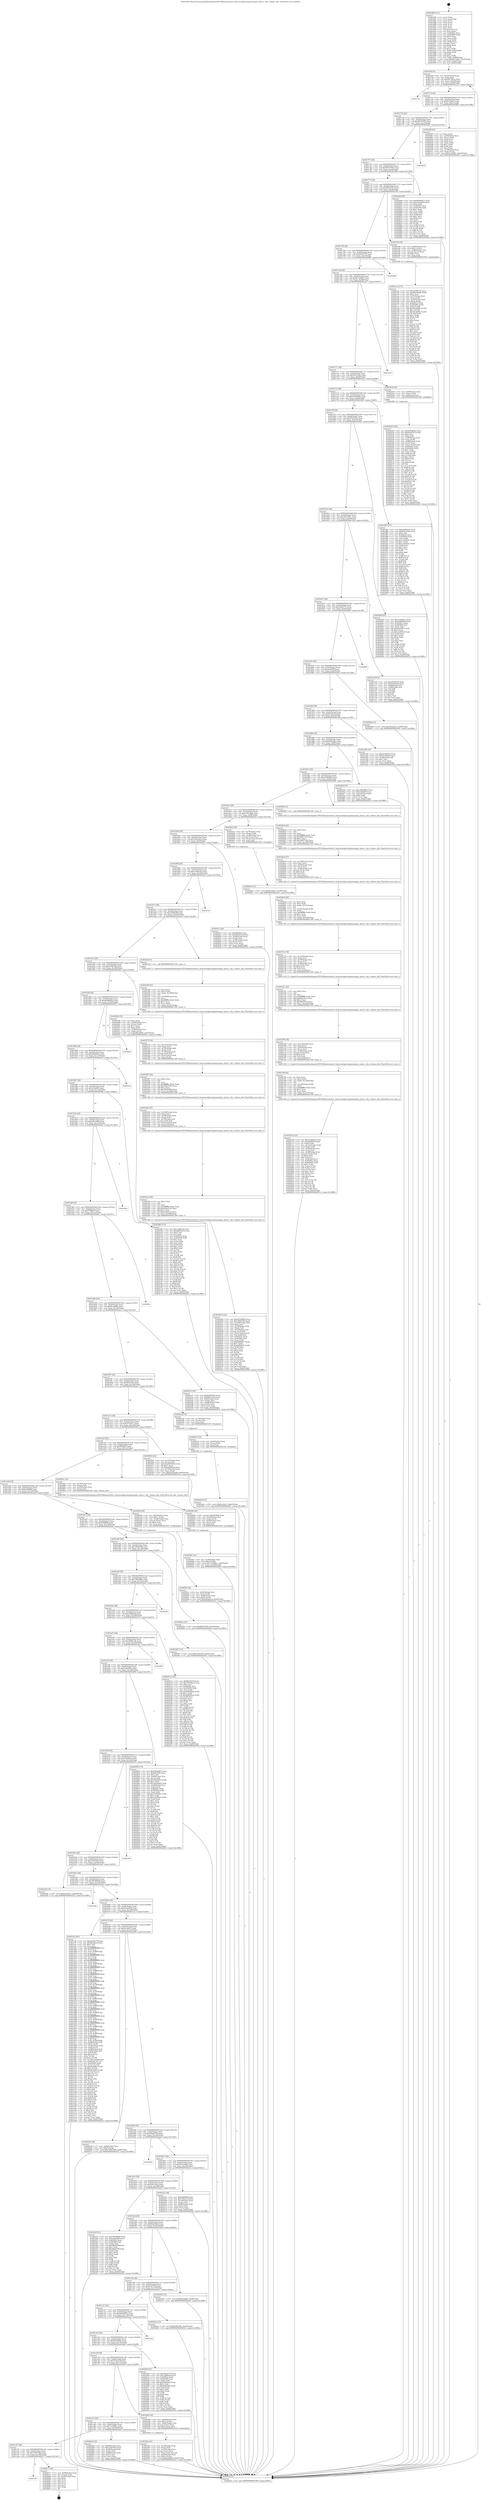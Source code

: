 digraph "0x401690" {
  label = "0x401690 (/mnt/c/Users/mathe/Desktop/tcc/POCII/binaries/extr_linuxsoundpcioxygenoxygen_mixer.c_dac_volume_info_Final-ollvm.out::main(0))"
  labelloc = "t"
  node[shape=record]

  Entry [label="",width=0.3,height=0.3,shape=circle,fillcolor=black,style=filled]
  "0x4016ff" [label="{
     0x4016ff [32]\l
     | [instrs]\l
     &nbsp;&nbsp;0x4016ff \<+6\>: mov -0xa0(%rbp),%eax\l
     &nbsp;&nbsp;0x401705 \<+2\>: mov %eax,%ecx\l
     &nbsp;&nbsp;0x401707 \<+6\>: sub $0x8473bf1a,%ecx\l
     &nbsp;&nbsp;0x40170d \<+6\>: mov %eax,-0xb4(%rbp)\l
     &nbsp;&nbsp;0x401713 \<+6\>: mov %ecx,-0xb8(%rbp)\l
     &nbsp;&nbsp;0x401719 \<+6\>: je 0000000000401f74 \<main+0x8e4\>\l
  }"]
  "0x401f74" [label="{
     0x401f74\l
  }", style=dashed]
  "0x40171f" [label="{
     0x40171f [28]\l
     | [instrs]\l
     &nbsp;&nbsp;0x40171f \<+5\>: jmp 0000000000401724 \<main+0x94\>\l
     &nbsp;&nbsp;0x401724 \<+6\>: mov -0xb4(%rbp),%eax\l
     &nbsp;&nbsp;0x40172a \<+5\>: sub $0x8cc5f4a7,%eax\l
     &nbsp;&nbsp;0x40172f \<+6\>: mov %eax,-0xbc(%rbp)\l
     &nbsp;&nbsp;0x401735 \<+6\>: je 00000000004029f8 \<main+0x1368\>\l
  }"]
  Exit [label="",width=0.3,height=0.3,shape=circle,fillcolor=black,style=filled,peripheries=2]
  "0x4029f8" [label="{
     0x4029f8 [42]\l
     | [instrs]\l
     &nbsp;&nbsp;0x4029f8 \<+2\>: xor %eax,%eax\l
     &nbsp;&nbsp;0x4029fa \<+4\>: mov -0x38(%rbp),%rcx\l
     &nbsp;&nbsp;0x4029fe \<+2\>: mov (%rcx),%edx\l
     &nbsp;&nbsp;0x402a00 \<+2\>: mov %eax,%esi\l
     &nbsp;&nbsp;0x402a02 \<+2\>: sub %edx,%esi\l
     &nbsp;&nbsp;0x402a04 \<+2\>: mov %eax,%edx\l
     &nbsp;&nbsp;0x402a06 \<+3\>: sub $0x1,%edx\l
     &nbsp;&nbsp;0x402a09 \<+2\>: add %edx,%esi\l
     &nbsp;&nbsp;0x402a0b \<+2\>: sub %esi,%eax\l
     &nbsp;&nbsp;0x402a0d \<+4\>: mov -0x38(%rbp),%rcx\l
     &nbsp;&nbsp;0x402a11 \<+2\>: mov %eax,(%rcx)\l
     &nbsp;&nbsp;0x402a13 \<+10\>: movl $0x7ce50fb1,-0xa0(%rbp)\l
     &nbsp;&nbsp;0x402a1d \<+5\>: jmp 0000000000402f1b \<main+0x188b\>\l
  }"]
  "0x40173b" [label="{
     0x40173b [28]\l
     | [instrs]\l
     &nbsp;&nbsp;0x40173b \<+5\>: jmp 0000000000401740 \<main+0xb0\>\l
     &nbsp;&nbsp;0x401740 \<+6\>: mov -0xb4(%rbp),%eax\l
     &nbsp;&nbsp;0x401746 \<+5\>: sub $0x90507f7b,%eax\l
     &nbsp;&nbsp;0x40174b \<+6\>: mov %eax,-0xc0(%rbp)\l
     &nbsp;&nbsp;0x401751 \<+6\>: je 0000000000402bd4 \<main+0x1544\>\l
  }"]
  "0x401cb3" [label="{
     0x401cb3\l
  }", style=dashed]
  "0x402bd4" [label="{
     0x402bd4\l
  }", style=dashed]
  "0x401757" [label="{
     0x401757 [28]\l
     | [instrs]\l
     &nbsp;&nbsp;0x401757 \<+5\>: jmp 000000000040175c \<main+0xcc\>\l
     &nbsp;&nbsp;0x40175c \<+6\>: mov -0xb4(%rbp),%eax\l
     &nbsp;&nbsp;0x401762 \<+5\>: sub $0x96167393,%eax\l
     &nbsp;&nbsp;0x401767 \<+6\>: mov %eax,-0xc4(%rbp)\l
     &nbsp;&nbsp;0x40176d \<+6\>: je 0000000000402849 \<main+0x11b9\>\l
  }"]
  "0x402b77" [label="{
     0x402b77 [24]\l
     | [instrs]\l
     &nbsp;&nbsp;0x402b77 \<+7\>: mov -0x98(%rbp),%rax\l
     &nbsp;&nbsp;0x402b7e \<+2\>: mov (%rax),%eax\l
     &nbsp;&nbsp;0x402b80 \<+4\>: lea -0x28(%rbp),%rsp\l
     &nbsp;&nbsp;0x402b84 \<+1\>: pop %rbx\l
     &nbsp;&nbsp;0x402b85 \<+2\>: pop %r12\l
     &nbsp;&nbsp;0x402b87 \<+2\>: pop %r13\l
     &nbsp;&nbsp;0x402b89 \<+2\>: pop %r14\l
     &nbsp;&nbsp;0x402b8b \<+2\>: pop %r15\l
     &nbsp;&nbsp;0x402b8d \<+1\>: pop %rbp\l
     &nbsp;&nbsp;0x402b8e \<+1\>: ret\l
  }"]
  "0x402849" [label="{
     0x402849 [86]\l
     | [instrs]\l
     &nbsp;&nbsp;0x402849 \<+5\>: mov $0x6d0d0972,%eax\l
     &nbsp;&nbsp;0x40284e \<+5\>: mov $0x2c0b3d54,%ecx\l
     &nbsp;&nbsp;0x402853 \<+2\>: xor %edx,%edx\l
     &nbsp;&nbsp;0x402855 \<+7\>: mov 0x40505c,%esi\l
     &nbsp;&nbsp;0x40285c \<+7\>: mov 0x405060,%edi\l
     &nbsp;&nbsp;0x402863 \<+3\>: sub $0x1,%edx\l
     &nbsp;&nbsp;0x402866 \<+3\>: mov %esi,%r8d\l
     &nbsp;&nbsp;0x402869 \<+3\>: add %edx,%r8d\l
     &nbsp;&nbsp;0x40286c \<+4\>: imul %r8d,%esi\l
     &nbsp;&nbsp;0x402870 \<+3\>: and $0x1,%esi\l
     &nbsp;&nbsp;0x402873 \<+3\>: cmp $0x0,%esi\l
     &nbsp;&nbsp;0x402876 \<+4\>: sete %r9b\l
     &nbsp;&nbsp;0x40287a \<+3\>: cmp $0xa,%edi\l
     &nbsp;&nbsp;0x40287d \<+4\>: setl %r10b\l
     &nbsp;&nbsp;0x402881 \<+3\>: mov %r9b,%r11b\l
     &nbsp;&nbsp;0x402884 \<+3\>: and %r10b,%r11b\l
     &nbsp;&nbsp;0x402887 \<+3\>: xor %r10b,%r9b\l
     &nbsp;&nbsp;0x40288a \<+3\>: or %r9b,%r11b\l
     &nbsp;&nbsp;0x40288d \<+4\>: test $0x1,%r11b\l
     &nbsp;&nbsp;0x402891 \<+3\>: cmovne %ecx,%eax\l
     &nbsp;&nbsp;0x402894 \<+6\>: mov %eax,-0xa0(%rbp)\l
     &nbsp;&nbsp;0x40289a \<+5\>: jmp 0000000000402f1b \<main+0x188b\>\l
  }"]
  "0x401773" [label="{
     0x401773 [28]\l
     | [instrs]\l
     &nbsp;&nbsp;0x401773 \<+5\>: jmp 0000000000401778 \<main+0xe8\>\l
     &nbsp;&nbsp;0x401778 \<+6\>: mov -0xb4(%rbp),%eax\l
     &nbsp;&nbsp;0x40177e \<+5\>: sub $0x96f16576,%eax\l
     &nbsp;&nbsp;0x401783 \<+6\>: mov %eax,-0xc8(%rbp)\l
     &nbsp;&nbsp;0x401789 \<+6\>: je 0000000000402184 \<main+0xaf4\>\l
  }"]
  "0x402a40" [label="{
     0x402a40 [15]\l
     | [instrs]\l
     &nbsp;&nbsp;0x402a40 \<+10\>: movl $0x4e1fefc5,-0xa0(%rbp)\l
     &nbsp;&nbsp;0x402a4a \<+5\>: jmp 0000000000402f1b \<main+0x188b\>\l
  }"]
  "0x402184" [label="{
     0x402184 [29]\l
     | [instrs]\l
     &nbsp;&nbsp;0x402184 \<+4\>: mov -0x80(%rbp),%rax\l
     &nbsp;&nbsp;0x402188 \<+6\>: movl $0x1,(%rax)\l
     &nbsp;&nbsp;0x40218e \<+4\>: mov -0x80(%rbp),%rax\l
     &nbsp;&nbsp;0x402192 \<+3\>: movslq (%rax),%rax\l
     &nbsp;&nbsp;0x402195 \<+4\>: shl $0x3,%rax\l
     &nbsp;&nbsp;0x402199 \<+3\>: mov %rax,%rdi\l
     &nbsp;&nbsp;0x40219c \<+5\>: call 0000000000401050 \<malloc@plt\>\l
     | [calls]\l
     &nbsp;&nbsp;0x401050 \{1\} (unknown)\l
  }"]
  "0x40178f" [label="{
     0x40178f [28]\l
     | [instrs]\l
     &nbsp;&nbsp;0x40178f \<+5\>: jmp 0000000000401794 \<main+0x104\>\l
     &nbsp;&nbsp;0x401794 \<+6\>: mov -0xb4(%rbp),%eax\l
     &nbsp;&nbsp;0x40179a \<+5\>: sub $0x9bc0237f,%eax\l
     &nbsp;&nbsp;0x40179f \<+6\>: mov %eax,-0xcc(%rbp)\l
     &nbsp;&nbsp;0x4017a5 \<+6\>: je 0000000000402d69 \<main+0x16d9\>\l
  }"]
  "0x402a31" [label="{
     0x402a31 [15]\l
     | [instrs]\l
     &nbsp;&nbsp;0x402a31 \<+4\>: mov -0x50(%rbp),%rax\l
     &nbsp;&nbsp;0x402a35 \<+3\>: mov (%rax),%rax\l
     &nbsp;&nbsp;0x402a38 \<+3\>: mov %rax,%rdi\l
     &nbsp;&nbsp;0x402a3b \<+5\>: call 0000000000401030 \<free@plt\>\l
     | [calls]\l
     &nbsp;&nbsp;0x401030 \{1\} (unknown)\l
  }"]
  "0x402d69" [label="{
     0x402d69\l
  }", style=dashed]
  "0x4017ab" [label="{
     0x4017ab [28]\l
     | [instrs]\l
     &nbsp;&nbsp;0x4017ab \<+5\>: jmp 00000000004017b0 \<main+0x120\>\l
     &nbsp;&nbsp;0x4017b0 \<+6\>: mov -0xb4(%rbp),%eax\l
     &nbsp;&nbsp;0x4017b6 \<+5\>: sub $0x9c136a83,%eax\l
     &nbsp;&nbsp;0x4017bb \<+6\>: mov %eax,-0xd0(%rbp)\l
     &nbsp;&nbsp;0x4017c1 \<+6\>: je 0000000000401ea7 \<main+0x817\>\l
  }"]
  "0x4029e9" [label="{
     0x4029e9 [15]\l
     | [instrs]\l
     &nbsp;&nbsp;0x4029e9 \<+10\>: movl $0x8cc5f4a7,-0xa0(%rbp)\l
     &nbsp;&nbsp;0x4029f3 \<+5\>: jmp 0000000000402f1b \<main+0x188b\>\l
  }"]
  "0x401ea7" [label="{
     0x401ea7\l
  }", style=dashed]
  "0x4017c7" [label="{
     0x4017c7 [28]\l
     | [instrs]\l
     &nbsp;&nbsp;0x4017c7 \<+5\>: jmp 00000000004017cc \<main+0x13c\>\l
     &nbsp;&nbsp;0x4017cc \<+6\>: mov -0xb4(%rbp),%eax\l
     &nbsp;&nbsp;0x4017d2 \<+5\>: sub $0x9c615a6e,%eax\l
     &nbsp;&nbsp;0x4017d7 \<+6\>: mov %eax,-0xd4(%rbp)\l
     &nbsp;&nbsp;0x4017dd \<+6\>: je 0000000000402016 \<main+0x986\>\l
  }"]
  "0x401c97" [label="{
     0x401c97 [28]\l
     | [instrs]\l
     &nbsp;&nbsp;0x401c97 \<+5\>: jmp 0000000000401c9c \<main+0x60c\>\l
     &nbsp;&nbsp;0x401c9c \<+6\>: mov -0xb4(%rbp),%eax\l
     &nbsp;&nbsp;0x401ca2 \<+5\>: sub $0x7d8d7566,%eax\l
     &nbsp;&nbsp;0x401ca7 \<+6\>: mov %eax,-0x184(%rbp)\l
     &nbsp;&nbsp;0x401cad \<+6\>: je 0000000000402b77 \<main+0x14e7\>\l
  }"]
  "0x402016" [label="{
     0x402016 [19]\l
     | [instrs]\l
     &nbsp;&nbsp;0x402016 \<+7\>: mov -0x90(%rbp),%rax\l
     &nbsp;&nbsp;0x40201d \<+3\>: mov (%rax),%rax\l
     &nbsp;&nbsp;0x402020 \<+4\>: mov 0x8(%rax),%rdi\l
     &nbsp;&nbsp;0x402024 \<+5\>: call 0000000000401060 \<atoi@plt\>\l
     | [calls]\l
     &nbsp;&nbsp;0x401060 \{1\} (unknown)\l
  }"]
  "0x4017e3" [label="{
     0x4017e3 [28]\l
     | [instrs]\l
     &nbsp;&nbsp;0x4017e3 \<+5\>: jmp 00000000004017e8 \<main+0x158\>\l
     &nbsp;&nbsp;0x4017e8 \<+6\>: mov -0xb4(%rbp),%eax\l
     &nbsp;&nbsp;0x4017ee \<+5\>: sub $0xa454b832,%eax\l
     &nbsp;&nbsp;0x4017f3 \<+6\>: mov %eax,-0xd8(%rbp)\l
     &nbsp;&nbsp;0x4017f9 \<+6\>: je 0000000000401f83 \<main+0x8f3\>\l
  }"]
  "0x4029ab" [label="{
     0x4029ab [36]\l
     | [instrs]\l
     &nbsp;&nbsp;0x4029ab \<+5\>: mov $0xf9f31e65,%eax\l
     &nbsp;&nbsp;0x4029b0 \<+5\>: mov $0xc35b78a4,%ecx\l
     &nbsp;&nbsp;0x4029b5 \<+4\>: mov -0x38(%rbp),%rdx\l
     &nbsp;&nbsp;0x4029b9 \<+2\>: mov (%rdx),%esi\l
     &nbsp;&nbsp;0x4029bb \<+4\>: mov -0x80(%rbp),%rdx\l
     &nbsp;&nbsp;0x4029bf \<+2\>: cmp (%rdx),%esi\l
     &nbsp;&nbsp;0x4029c1 \<+3\>: cmovl %ecx,%eax\l
     &nbsp;&nbsp;0x4029c4 \<+6\>: mov %eax,-0xa0(%rbp)\l
     &nbsp;&nbsp;0x4029ca \<+5\>: jmp 0000000000402f1b \<main+0x188b\>\l
  }"]
  "0x401f83" [label="{
     0x401f83 [147]\l
     | [instrs]\l
     &nbsp;&nbsp;0x401f83 \<+5\>: mov $0xe69984a5,%eax\l
     &nbsp;&nbsp;0x401f88 \<+5\>: mov $0x9c615a6e,%ecx\l
     &nbsp;&nbsp;0x401f8d \<+2\>: mov $0x1,%dl\l
     &nbsp;&nbsp;0x401f8f \<+7\>: mov 0x40505c,%esi\l
     &nbsp;&nbsp;0x401f96 \<+7\>: mov 0x405060,%edi\l
     &nbsp;&nbsp;0x401f9d \<+3\>: mov %esi,%r8d\l
     &nbsp;&nbsp;0x401fa0 \<+7\>: add $0xc1b002d1,%r8d\l
     &nbsp;&nbsp;0x401fa7 \<+4\>: sub $0x1,%r8d\l
     &nbsp;&nbsp;0x401fab \<+7\>: sub $0xc1b002d1,%r8d\l
     &nbsp;&nbsp;0x401fb2 \<+4\>: imul %r8d,%esi\l
     &nbsp;&nbsp;0x401fb6 \<+3\>: and $0x1,%esi\l
     &nbsp;&nbsp;0x401fb9 \<+3\>: cmp $0x0,%esi\l
     &nbsp;&nbsp;0x401fbc \<+4\>: sete %r9b\l
     &nbsp;&nbsp;0x401fc0 \<+3\>: cmp $0xa,%edi\l
     &nbsp;&nbsp;0x401fc3 \<+4\>: setl %r10b\l
     &nbsp;&nbsp;0x401fc7 \<+3\>: mov %r9b,%r11b\l
     &nbsp;&nbsp;0x401fca \<+4\>: xor $0xff,%r11b\l
     &nbsp;&nbsp;0x401fce \<+3\>: mov %r10b,%bl\l
     &nbsp;&nbsp;0x401fd1 \<+3\>: xor $0xff,%bl\l
     &nbsp;&nbsp;0x401fd4 \<+3\>: xor $0x1,%dl\l
     &nbsp;&nbsp;0x401fd7 \<+3\>: mov %r11b,%r14b\l
     &nbsp;&nbsp;0x401fda \<+4\>: and $0xff,%r14b\l
     &nbsp;&nbsp;0x401fde \<+3\>: and %dl,%r9b\l
     &nbsp;&nbsp;0x401fe1 \<+3\>: mov %bl,%r15b\l
     &nbsp;&nbsp;0x401fe4 \<+4\>: and $0xff,%r15b\l
     &nbsp;&nbsp;0x401fe8 \<+3\>: and %dl,%r10b\l
     &nbsp;&nbsp;0x401feb \<+3\>: or %r9b,%r14b\l
     &nbsp;&nbsp;0x401fee \<+3\>: or %r10b,%r15b\l
     &nbsp;&nbsp;0x401ff1 \<+3\>: xor %r15b,%r14b\l
     &nbsp;&nbsp;0x401ff4 \<+3\>: or %bl,%r11b\l
     &nbsp;&nbsp;0x401ff7 \<+4\>: xor $0xff,%r11b\l
     &nbsp;&nbsp;0x401ffb \<+3\>: or $0x1,%dl\l
     &nbsp;&nbsp;0x401ffe \<+3\>: and %dl,%r11b\l
     &nbsp;&nbsp;0x402001 \<+3\>: or %r11b,%r14b\l
     &nbsp;&nbsp;0x402004 \<+4\>: test $0x1,%r14b\l
     &nbsp;&nbsp;0x402008 \<+3\>: cmovne %ecx,%eax\l
     &nbsp;&nbsp;0x40200b \<+6\>: mov %eax,-0xa0(%rbp)\l
     &nbsp;&nbsp;0x402011 \<+5\>: jmp 0000000000402f1b \<main+0x188b\>\l
  }"]
  "0x4017ff" [label="{
     0x4017ff [28]\l
     | [instrs]\l
     &nbsp;&nbsp;0x4017ff \<+5\>: jmp 0000000000401804 \<main+0x174\>\l
     &nbsp;&nbsp;0x401804 \<+6\>: mov -0xb4(%rbp),%eax\l
     &nbsp;&nbsp;0x40180a \<+5\>: sub $0xa50cb33a,%eax\l
     &nbsp;&nbsp;0x40180f \<+6\>: mov %eax,-0xdc(%rbp)\l
     &nbsp;&nbsp;0x401815 \<+6\>: je 0000000000402640 \<main+0xfb0\>\l
  }"]
  "0x40298c" [label="{
     0x40298c [31]\l
     | [instrs]\l
     &nbsp;&nbsp;0x40298c \<+4\>: mov -0x38(%rbp),%rdi\l
     &nbsp;&nbsp;0x402990 \<+6\>: movl $0x0,(%rdi)\l
     &nbsp;&nbsp;0x402996 \<+10\>: movl $0x7ce50fb1,-0xa0(%rbp)\l
     &nbsp;&nbsp;0x4029a0 \<+6\>: mov %eax,-0x1b0(%rbp)\l
     &nbsp;&nbsp;0x4029a6 \<+5\>: jmp 0000000000402f1b \<main+0x188b\>\l
  }"]
  "0x402640" [label="{
     0x402640 [91]\l
     | [instrs]\l
     &nbsp;&nbsp;0x402640 \<+5\>: mov $0x2c5b9eca,%eax\l
     &nbsp;&nbsp;0x402645 \<+5\>: mov $0xc0968392,%ecx\l
     &nbsp;&nbsp;0x40264a \<+7\>: mov 0x40505c,%edx\l
     &nbsp;&nbsp;0x402651 \<+7\>: mov 0x405060,%esi\l
     &nbsp;&nbsp;0x402658 \<+2\>: mov %edx,%edi\l
     &nbsp;&nbsp;0x40265a \<+6\>: add $0xefe39516,%edi\l
     &nbsp;&nbsp;0x402660 \<+3\>: sub $0x1,%edi\l
     &nbsp;&nbsp;0x402663 \<+6\>: sub $0xefe39516,%edi\l
     &nbsp;&nbsp;0x402669 \<+3\>: imul %edi,%edx\l
     &nbsp;&nbsp;0x40266c \<+3\>: and $0x1,%edx\l
     &nbsp;&nbsp;0x40266f \<+3\>: cmp $0x0,%edx\l
     &nbsp;&nbsp;0x402672 \<+4\>: sete %r8b\l
     &nbsp;&nbsp;0x402676 \<+3\>: cmp $0xa,%esi\l
     &nbsp;&nbsp;0x402679 \<+4\>: setl %r9b\l
     &nbsp;&nbsp;0x40267d \<+3\>: mov %r8b,%r10b\l
     &nbsp;&nbsp;0x402680 \<+3\>: and %r9b,%r10b\l
     &nbsp;&nbsp;0x402683 \<+3\>: xor %r9b,%r8b\l
     &nbsp;&nbsp;0x402686 \<+3\>: or %r8b,%r10b\l
     &nbsp;&nbsp;0x402689 \<+4\>: test $0x1,%r10b\l
     &nbsp;&nbsp;0x40268d \<+3\>: cmovne %ecx,%eax\l
     &nbsp;&nbsp;0x402690 \<+6\>: mov %eax,-0xa0(%rbp)\l
     &nbsp;&nbsp;0x402696 \<+5\>: jmp 0000000000402f1b \<main+0x188b\>\l
  }"]
  "0x40181b" [label="{
     0x40181b [28]\l
     | [instrs]\l
     &nbsp;&nbsp;0x40181b \<+5\>: jmp 0000000000401820 \<main+0x190\>\l
     &nbsp;&nbsp;0x401820 \<+6\>: mov -0xb4(%rbp),%eax\l
     &nbsp;&nbsp;0x401826 \<+5\>: sub $0xa6d73641,%eax\l
     &nbsp;&nbsp;0x40182b \<+6\>: mov %eax,-0xe0(%rbp)\l
     &nbsp;&nbsp;0x401831 \<+6\>: je 0000000000401cbd \<main+0x62d\>\l
  }"]
  "0x40296f" [label="{
     0x40296f [29]\l
     | [instrs]\l
     &nbsp;&nbsp;0x40296f \<+10\>: movabs $0x4030b6,%rdi\l
     &nbsp;&nbsp;0x402979 \<+4\>: mov -0x40(%rbp),%rsi\l
     &nbsp;&nbsp;0x40297d \<+2\>: mov %eax,(%rsi)\l
     &nbsp;&nbsp;0x40297f \<+4\>: mov -0x40(%rbp),%rsi\l
     &nbsp;&nbsp;0x402983 \<+2\>: mov (%rsi),%esi\l
     &nbsp;&nbsp;0x402985 \<+2\>: mov $0x0,%al\l
     &nbsp;&nbsp;0x402987 \<+5\>: call 0000000000401040 \<printf@plt\>\l
     | [calls]\l
     &nbsp;&nbsp;0x401040 \{1\} (unknown)\l
  }"]
  "0x401cbd" [label="{
     0x401cbd [53]\l
     | [instrs]\l
     &nbsp;&nbsp;0x401cbd \<+5\>: mov $0xad4ef379,%eax\l
     &nbsp;&nbsp;0x401cc2 \<+5\>: mov $0x4a2da029,%ecx\l
     &nbsp;&nbsp;0x401cc7 \<+6\>: mov -0x9a(%rbp),%dl\l
     &nbsp;&nbsp;0x401ccd \<+7\>: mov -0x99(%rbp),%sil\l
     &nbsp;&nbsp;0x401cd4 \<+3\>: mov %dl,%dil\l
     &nbsp;&nbsp;0x401cd7 \<+3\>: and %sil,%dil\l
     &nbsp;&nbsp;0x401cda \<+3\>: xor %sil,%dl\l
     &nbsp;&nbsp;0x401cdd \<+3\>: or %dl,%dil\l
     &nbsp;&nbsp;0x401ce0 \<+4\>: test $0x1,%dil\l
     &nbsp;&nbsp;0x401ce4 \<+3\>: cmovne %ecx,%eax\l
     &nbsp;&nbsp;0x401ce7 \<+6\>: mov %eax,-0xa0(%rbp)\l
     &nbsp;&nbsp;0x401ced \<+5\>: jmp 0000000000402f1b \<main+0x188b\>\l
  }"]
  "0x401837" [label="{
     0x401837 [28]\l
     | [instrs]\l
     &nbsp;&nbsp;0x401837 \<+5\>: jmp 000000000040183c \<main+0x1ac\>\l
     &nbsp;&nbsp;0x40183c \<+6\>: mov -0xb4(%rbp),%eax\l
     &nbsp;&nbsp;0x401842 \<+5\>: sub $0xad4ef379,%eax\l
     &nbsp;&nbsp;0x401847 \<+6\>: mov %eax,-0xe4(%rbp)\l
     &nbsp;&nbsp;0x40184d \<+6\>: je 0000000000402b8f \<main+0x14ff\>\l
  }"]
  "0x402f1b" [label="{
     0x402f1b [5]\l
     | [instrs]\l
     &nbsp;&nbsp;0x402f1b \<+5\>: jmp 00000000004016ff \<main+0x6f\>\l
  }"]
  "0x401690" [label="{
     0x401690 [111]\l
     | [instrs]\l
     &nbsp;&nbsp;0x401690 \<+1\>: push %rbp\l
     &nbsp;&nbsp;0x401691 \<+3\>: mov %rsp,%rbp\l
     &nbsp;&nbsp;0x401694 \<+2\>: push %r15\l
     &nbsp;&nbsp;0x401696 \<+2\>: push %r14\l
     &nbsp;&nbsp;0x401698 \<+2\>: push %r13\l
     &nbsp;&nbsp;0x40169a \<+2\>: push %r12\l
     &nbsp;&nbsp;0x40169c \<+1\>: push %rbx\l
     &nbsp;&nbsp;0x40169d \<+7\>: sub $0x1c8,%rsp\l
     &nbsp;&nbsp;0x4016a4 \<+2\>: xor %eax,%eax\l
     &nbsp;&nbsp;0x4016a6 \<+7\>: mov 0x40505c,%ecx\l
     &nbsp;&nbsp;0x4016ad \<+7\>: mov 0x405060,%edx\l
     &nbsp;&nbsp;0x4016b4 \<+3\>: sub $0x1,%eax\l
     &nbsp;&nbsp;0x4016b7 \<+3\>: mov %ecx,%r8d\l
     &nbsp;&nbsp;0x4016ba \<+3\>: add %eax,%r8d\l
     &nbsp;&nbsp;0x4016bd \<+4\>: imul %r8d,%ecx\l
     &nbsp;&nbsp;0x4016c1 \<+3\>: and $0x1,%ecx\l
     &nbsp;&nbsp;0x4016c4 \<+3\>: cmp $0x0,%ecx\l
     &nbsp;&nbsp;0x4016c7 \<+4\>: sete %r9b\l
     &nbsp;&nbsp;0x4016cb \<+4\>: and $0x1,%r9b\l
     &nbsp;&nbsp;0x4016cf \<+7\>: mov %r9b,-0x9a(%rbp)\l
     &nbsp;&nbsp;0x4016d6 \<+3\>: cmp $0xa,%edx\l
     &nbsp;&nbsp;0x4016d9 \<+4\>: setl %r9b\l
     &nbsp;&nbsp;0x4016dd \<+4\>: and $0x1,%r9b\l
     &nbsp;&nbsp;0x4016e1 \<+7\>: mov %r9b,-0x99(%rbp)\l
     &nbsp;&nbsp;0x4016e8 \<+10\>: movl $0xa6d73641,-0xa0(%rbp)\l
     &nbsp;&nbsp;0x4016f2 \<+6\>: mov %edi,-0xa4(%rbp)\l
     &nbsp;&nbsp;0x4016f8 \<+7\>: mov %rsi,-0xb0(%rbp)\l
  }"]
  "0x4027bd" [label="{
     0x4027bd [125]\l
     | [instrs]\l
     &nbsp;&nbsp;0x4027bd \<+5\>: mov $0x2c5b9eca,%ecx\l
     &nbsp;&nbsp;0x4027c2 \<+5\>: mov $0xd008f4d,%edx\l
     &nbsp;&nbsp;0x4027c7 \<+3\>: xor %r8d,%r8d\l
     &nbsp;&nbsp;0x4027ca \<+7\>: mov -0x1ac(%rbp),%r9d\l
     &nbsp;&nbsp;0x4027d1 \<+4\>: imul %eax,%r9d\l
     &nbsp;&nbsp;0x4027d5 \<+4\>: mov -0x50(%rbp),%rsi\l
     &nbsp;&nbsp;0x4027d9 \<+3\>: mov (%rsi),%rsi\l
     &nbsp;&nbsp;0x4027dc \<+4\>: mov -0x48(%rbp),%rdi\l
     &nbsp;&nbsp;0x4027e0 \<+3\>: movslq (%rdi),%rdi\l
     &nbsp;&nbsp;0x4027e3 \<+4\>: shl $0x4,%rdi\l
     &nbsp;&nbsp;0x4027e7 \<+3\>: add %rdi,%rsi\l
     &nbsp;&nbsp;0x4027ea \<+4\>: mov %r9d,0xc(%rsi)\l
     &nbsp;&nbsp;0x4027ee \<+7\>: mov 0x40505c,%eax\l
     &nbsp;&nbsp;0x4027f5 \<+8\>: mov 0x405060,%r9d\l
     &nbsp;&nbsp;0x4027fd \<+4\>: sub $0x1,%r8d\l
     &nbsp;&nbsp;0x402801 \<+3\>: mov %eax,%r10d\l
     &nbsp;&nbsp;0x402804 \<+3\>: add %r8d,%r10d\l
     &nbsp;&nbsp;0x402807 \<+4\>: imul %r10d,%eax\l
     &nbsp;&nbsp;0x40280b \<+3\>: and $0x1,%eax\l
     &nbsp;&nbsp;0x40280e \<+3\>: cmp $0x0,%eax\l
     &nbsp;&nbsp;0x402811 \<+4\>: sete %r11b\l
     &nbsp;&nbsp;0x402815 \<+4\>: cmp $0xa,%r9d\l
     &nbsp;&nbsp;0x402819 \<+3\>: setl %bl\l
     &nbsp;&nbsp;0x40281c \<+3\>: mov %r11b,%r14b\l
     &nbsp;&nbsp;0x40281f \<+3\>: and %bl,%r14b\l
     &nbsp;&nbsp;0x402822 \<+3\>: xor %bl,%r11b\l
     &nbsp;&nbsp;0x402825 \<+3\>: or %r11b,%r14b\l
     &nbsp;&nbsp;0x402828 \<+4\>: test $0x1,%r14b\l
     &nbsp;&nbsp;0x40282c \<+3\>: cmovne %edx,%ecx\l
     &nbsp;&nbsp;0x40282f \<+6\>: mov %ecx,-0xa0(%rbp)\l
     &nbsp;&nbsp;0x402835 \<+5\>: jmp 0000000000402f1b \<main+0x188b\>\l
  }"]
  "0x402b8f" [label="{
     0x402b8f\l
  }", style=dashed]
  "0x401853" [label="{
     0x401853 [28]\l
     | [instrs]\l
     &nbsp;&nbsp;0x401853 \<+5\>: jmp 0000000000401858 \<main+0x1c8\>\l
     &nbsp;&nbsp;0x401858 \<+6\>: mov -0xb4(%rbp),%eax\l
     &nbsp;&nbsp;0x40185e \<+5\>: sub $0xafa3f7fb,%eax\l
     &nbsp;&nbsp;0x401863 \<+6\>: mov %eax,-0xe8(%rbp)\l
     &nbsp;&nbsp;0x401869 \<+6\>: je 000000000040294d \<main+0x12bd\>\l
  }"]
  "0x40278f" [label="{
     0x40278f [46]\l
     | [instrs]\l
     &nbsp;&nbsp;0x40278f \<+2\>: xor %ecx,%ecx\l
     &nbsp;&nbsp;0x402791 \<+5\>: mov $0x2,%edx\l
     &nbsp;&nbsp;0x402796 \<+6\>: mov %edx,-0x1a8(%rbp)\l
     &nbsp;&nbsp;0x40279c \<+1\>: cltd\l
     &nbsp;&nbsp;0x40279d \<+7\>: mov -0x1a8(%rbp),%r8d\l
     &nbsp;&nbsp;0x4027a4 \<+3\>: idiv %r8d\l
     &nbsp;&nbsp;0x4027a7 \<+6\>: imul $0xfffffffe,%edx,%edx\l
     &nbsp;&nbsp;0x4027ad \<+3\>: sub $0x1,%ecx\l
     &nbsp;&nbsp;0x4027b0 \<+2\>: sub %ecx,%edx\l
     &nbsp;&nbsp;0x4027b2 \<+6\>: mov %edx,-0x1ac(%rbp)\l
     &nbsp;&nbsp;0x4027b8 \<+5\>: call 0000000000401160 \<next_i\>\l
     | [calls]\l
     &nbsp;&nbsp;0x401160 \{1\} (/mnt/c/Users/mathe/Desktop/tcc/POCII/binaries/extr_linuxsoundpcioxygenoxygen_mixer.c_dac_volume_info_Final-ollvm.out::next_i)\l
  }"]
  "0x40294d" [label="{
     0x40294d [15]\l
     | [instrs]\l
     &nbsp;&nbsp;0x40294d \<+10\>: movl $0xc83aed1a,-0xa0(%rbp)\l
     &nbsp;&nbsp;0x402957 \<+5\>: jmp 0000000000402f1b \<main+0x188b\>\l
  }"]
  "0x40186f" [label="{
     0x40186f [28]\l
     | [instrs]\l
     &nbsp;&nbsp;0x40186f \<+5\>: jmp 0000000000401874 \<main+0x1e4\>\l
     &nbsp;&nbsp;0x401874 \<+6\>: mov -0xb4(%rbp),%eax\l
     &nbsp;&nbsp;0x40187a \<+5\>: sub $0xb6c4becf,%eax\l
     &nbsp;&nbsp;0x40187f \<+6\>: mov %eax,-0xec(%rbp)\l
     &nbsp;&nbsp;0x401885 \<+6\>: je 0000000000401e89 \<main+0x7f9\>\l
  }"]
  "0x402769" [label="{
     0x402769 [38]\l
     | [instrs]\l
     &nbsp;&nbsp;0x402769 \<+6\>: mov -0x1a4(%rbp),%ecx\l
     &nbsp;&nbsp;0x40276f \<+3\>: imul %eax,%ecx\l
     &nbsp;&nbsp;0x402772 \<+4\>: mov -0x50(%rbp),%rsi\l
     &nbsp;&nbsp;0x402776 \<+3\>: mov (%rsi),%rsi\l
     &nbsp;&nbsp;0x402779 \<+4\>: mov -0x48(%rbp),%rdi\l
     &nbsp;&nbsp;0x40277d \<+3\>: movslq (%rdi),%rdi\l
     &nbsp;&nbsp;0x402780 \<+4\>: shl $0x4,%rdi\l
     &nbsp;&nbsp;0x402784 \<+3\>: add %rdi,%rsi\l
     &nbsp;&nbsp;0x402787 \<+3\>: mov %ecx,0x8(%rsi)\l
     &nbsp;&nbsp;0x40278a \<+5\>: call 0000000000401160 \<next_i\>\l
     | [calls]\l
     &nbsp;&nbsp;0x401160 \{1\} (/mnt/c/Users/mathe/Desktop/tcc/POCII/binaries/extr_linuxsoundpcioxygenoxygen_mixer.c_dac_volume_info_Final-ollvm.out::next_i)\l
  }"]
  "0x401e89" [label="{
     0x401e89 [30]\l
     | [instrs]\l
     &nbsp;&nbsp;0x401e89 \<+5\>: mov $0xa454b832,%eax\l
     &nbsp;&nbsp;0x401e8e \<+5\>: mov $0x9c136a83,%ecx\l
     &nbsp;&nbsp;0x401e93 \<+3\>: mov -0x2d(%rbp),%dl\l
     &nbsp;&nbsp;0x401e96 \<+3\>: test $0x1,%dl\l
     &nbsp;&nbsp;0x401e99 \<+3\>: cmovne %ecx,%eax\l
     &nbsp;&nbsp;0x401e9c \<+6\>: mov %eax,-0xa0(%rbp)\l
     &nbsp;&nbsp;0x401ea2 \<+5\>: jmp 0000000000402f1b \<main+0x188b\>\l
  }"]
  "0x40188b" [label="{
     0x40188b [28]\l
     | [instrs]\l
     &nbsp;&nbsp;0x40188b \<+5\>: jmp 0000000000401890 \<main+0x200\>\l
     &nbsp;&nbsp;0x401890 \<+6\>: mov -0xb4(%rbp),%eax\l
     &nbsp;&nbsp;0x401896 \<+5\>: sub $0xbd963dfc,%eax\l
     &nbsp;&nbsp;0x40189b \<+6\>: mov %eax,-0xf0(%rbp)\l
     &nbsp;&nbsp;0x4018a1 \<+6\>: je 00000000004020dd \<main+0xa4d\>\l
  }"]
  "0x402741" [label="{
     0x402741 [40]\l
     | [instrs]\l
     &nbsp;&nbsp;0x402741 \<+5\>: mov $0x2,%ecx\l
     &nbsp;&nbsp;0x402746 \<+1\>: cltd\l
     &nbsp;&nbsp;0x402747 \<+2\>: idiv %ecx\l
     &nbsp;&nbsp;0x402749 \<+6\>: imul $0xfffffffe,%edx,%ecx\l
     &nbsp;&nbsp;0x40274f \<+6\>: add $0xf0bd181a,%ecx\l
     &nbsp;&nbsp;0x402755 \<+3\>: add $0x1,%ecx\l
     &nbsp;&nbsp;0x402758 \<+6\>: sub $0xf0bd181a,%ecx\l
     &nbsp;&nbsp;0x40275e \<+6\>: mov %ecx,-0x1a4(%rbp)\l
     &nbsp;&nbsp;0x402764 \<+5\>: call 0000000000401160 \<next_i\>\l
     | [calls]\l
     &nbsp;&nbsp;0x401160 \{1\} (/mnt/c/Users/mathe/Desktop/tcc/POCII/binaries/extr_linuxsoundpcioxygenoxygen_mixer.c_dac_volume_info_Final-ollvm.out::next_i)\l
  }"]
  "0x4020dd" [label="{
     0x4020dd [30]\l
     | [instrs]\l
     &nbsp;&nbsp;0x4020dd \<+5\>: mov $0x188408bb,%eax\l
     &nbsp;&nbsp;0x4020e2 \<+5\>: mov $0xecf2afd5,%ecx\l
     &nbsp;&nbsp;0x4020e7 \<+3\>: mov -0x2c(%rbp),%edx\l
     &nbsp;&nbsp;0x4020ea \<+3\>: cmp $0x0,%edx\l
     &nbsp;&nbsp;0x4020ed \<+3\>: cmove %ecx,%eax\l
     &nbsp;&nbsp;0x4020f0 \<+6\>: mov %eax,-0xa0(%rbp)\l
     &nbsp;&nbsp;0x4020f6 \<+5\>: jmp 0000000000402f1b \<main+0x188b\>\l
  }"]
  "0x4018a7" [label="{
     0x4018a7 [28]\l
     | [instrs]\l
     &nbsp;&nbsp;0x4018a7 \<+5\>: jmp 00000000004018ac \<main+0x21c\>\l
     &nbsp;&nbsp;0x4018ac \<+6\>: mov -0xb4(%rbp),%eax\l
     &nbsp;&nbsp;0x4018b2 \<+5\>: sub $0xc0968392,%eax\l
     &nbsp;&nbsp;0x4018b7 \<+6\>: mov %eax,-0xf4(%rbp)\l
     &nbsp;&nbsp;0x4018bd \<+6\>: je 000000000040269b \<main+0x100b\>\l
  }"]
  "0x40271b" [label="{
     0x40271b [38]\l
     | [instrs]\l
     &nbsp;&nbsp;0x40271b \<+6\>: mov -0x1a0(%rbp),%ecx\l
     &nbsp;&nbsp;0x402721 \<+3\>: imul %eax,%ecx\l
     &nbsp;&nbsp;0x402724 \<+4\>: mov -0x50(%rbp),%rsi\l
     &nbsp;&nbsp;0x402728 \<+3\>: mov (%rsi),%rsi\l
     &nbsp;&nbsp;0x40272b \<+4\>: mov -0x48(%rbp),%rdi\l
     &nbsp;&nbsp;0x40272f \<+3\>: movslq (%rdi),%rdi\l
     &nbsp;&nbsp;0x402732 \<+4\>: shl $0x4,%rdi\l
     &nbsp;&nbsp;0x402736 \<+3\>: add %rdi,%rsi\l
     &nbsp;&nbsp;0x402739 \<+3\>: mov %ecx,0x4(%rsi)\l
     &nbsp;&nbsp;0x40273c \<+5\>: call 0000000000401160 \<next_i\>\l
     | [calls]\l
     &nbsp;&nbsp;0x401160 \{1\} (/mnt/c/Users/mathe/Desktop/tcc/POCII/binaries/extr_linuxsoundpcioxygenoxygen_mixer.c_dac_volume_info_Final-ollvm.out::next_i)\l
  }"]
  "0x40269b" [label="{
     0x40269b [5]\l
     | [instrs]\l
     &nbsp;&nbsp;0x40269b \<+5\>: call 0000000000401160 \<next_i\>\l
     | [calls]\l
     &nbsp;&nbsp;0x401160 \{1\} (/mnt/c/Users/mathe/Desktop/tcc/POCII/binaries/extr_linuxsoundpcioxygenoxygen_mixer.c_dac_volume_info_Final-ollvm.out::next_i)\l
  }"]
  "0x4018c3" [label="{
     0x4018c3 [28]\l
     | [instrs]\l
     &nbsp;&nbsp;0x4018c3 \<+5\>: jmp 00000000004018c8 \<main+0x238\>\l
     &nbsp;&nbsp;0x4018c8 \<+6\>: mov -0xb4(%rbp),%eax\l
     &nbsp;&nbsp;0x4018ce \<+5\>: sub $0xc35b78a4,%eax\l
     &nbsp;&nbsp;0x4018d3 \<+6\>: mov %eax,-0xf8(%rbp)\l
     &nbsp;&nbsp;0x4018d9 \<+6\>: je 00000000004029cf \<main+0x133f\>\l
  }"]
  "0x4026ed" [label="{
     0x4026ed [46]\l
     | [instrs]\l
     &nbsp;&nbsp;0x4026ed \<+2\>: xor %ecx,%ecx\l
     &nbsp;&nbsp;0x4026ef \<+5\>: mov $0x2,%edx\l
     &nbsp;&nbsp;0x4026f4 \<+6\>: mov %edx,-0x19c(%rbp)\l
     &nbsp;&nbsp;0x4026fa \<+1\>: cltd\l
     &nbsp;&nbsp;0x4026fb \<+7\>: mov -0x19c(%rbp),%r8d\l
     &nbsp;&nbsp;0x402702 \<+3\>: idiv %r8d\l
     &nbsp;&nbsp;0x402705 \<+6\>: imul $0xfffffffe,%edx,%edx\l
     &nbsp;&nbsp;0x40270b \<+3\>: sub $0x1,%ecx\l
     &nbsp;&nbsp;0x40270e \<+2\>: sub %ecx,%edx\l
     &nbsp;&nbsp;0x402710 \<+6\>: mov %edx,-0x1a0(%rbp)\l
     &nbsp;&nbsp;0x402716 \<+5\>: call 0000000000401160 \<next_i\>\l
     | [calls]\l
     &nbsp;&nbsp;0x401160 \{1\} (/mnt/c/Users/mathe/Desktop/tcc/POCII/binaries/extr_linuxsoundpcioxygenoxygen_mixer.c_dac_volume_info_Final-ollvm.out::next_i)\l
  }"]
  "0x4029cf" [label="{
     0x4029cf [26]\l
     | [instrs]\l
     &nbsp;&nbsp;0x4029cf \<+4\>: mov -0x78(%rbp),%rax\l
     &nbsp;&nbsp;0x4029d3 \<+3\>: mov (%rax),%rax\l
     &nbsp;&nbsp;0x4029d6 \<+4\>: mov -0x38(%rbp),%rcx\l
     &nbsp;&nbsp;0x4029da \<+3\>: movslq (%rcx),%rcx\l
     &nbsp;&nbsp;0x4029dd \<+4\>: mov (%rax,%rcx,8),%rax\l
     &nbsp;&nbsp;0x4029e1 \<+3\>: mov %rax,%rdi\l
     &nbsp;&nbsp;0x4029e4 \<+5\>: call 0000000000401030 \<free@plt\>\l
     | [calls]\l
     &nbsp;&nbsp;0x401030 \{1\} (unknown)\l
  }"]
  "0x4018df" [label="{
     0x4018df [28]\l
     | [instrs]\l
     &nbsp;&nbsp;0x4018df \<+5\>: jmp 00000000004018e4 \<main+0x254\>\l
     &nbsp;&nbsp;0x4018e4 \<+6\>: mov -0xb4(%rbp),%eax\l
     &nbsp;&nbsp;0x4018ea \<+5\>: sub $0xc83aed1a,%eax\l
     &nbsp;&nbsp;0x4018ef \<+6\>: mov %eax,-0xfc(%rbp)\l
     &nbsp;&nbsp;0x4018f5 \<+6\>: je 000000000040261c \<main+0xf8c\>\l
  }"]
  "0x4026c8" [label="{
     0x4026c8 [37]\l
     | [instrs]\l
     &nbsp;&nbsp;0x4026c8 \<+6\>: mov -0x198(%rbp),%ecx\l
     &nbsp;&nbsp;0x4026ce \<+3\>: imul %eax,%ecx\l
     &nbsp;&nbsp;0x4026d1 \<+4\>: mov -0x50(%rbp),%rsi\l
     &nbsp;&nbsp;0x4026d5 \<+3\>: mov (%rsi),%rsi\l
     &nbsp;&nbsp;0x4026d8 \<+4\>: mov -0x48(%rbp),%rdi\l
     &nbsp;&nbsp;0x4026dc \<+3\>: movslq (%rdi),%rdi\l
     &nbsp;&nbsp;0x4026df \<+4\>: shl $0x4,%rdi\l
     &nbsp;&nbsp;0x4026e3 \<+3\>: add %rdi,%rsi\l
     &nbsp;&nbsp;0x4026e6 \<+2\>: mov %ecx,(%rsi)\l
     &nbsp;&nbsp;0x4026e8 \<+5\>: call 0000000000401160 \<next_i\>\l
     | [calls]\l
     &nbsp;&nbsp;0x401160 \{1\} (/mnt/c/Users/mathe/Desktop/tcc/POCII/binaries/extr_linuxsoundpcioxygenoxygen_mixer.c_dac_volume_info_Final-ollvm.out::next_i)\l
  }"]
  "0x40261c" [label="{
     0x40261c [36]\l
     | [instrs]\l
     &nbsp;&nbsp;0x40261c \<+5\>: mov $0xff5bff20,%eax\l
     &nbsp;&nbsp;0x402621 \<+5\>: mov $0xa50cb33a,%ecx\l
     &nbsp;&nbsp;0x402626 \<+4\>: mov -0x48(%rbp),%rdx\l
     &nbsp;&nbsp;0x40262a \<+2\>: mov (%rdx),%esi\l
     &nbsp;&nbsp;0x40262c \<+4\>: mov -0x58(%rbp),%rdx\l
     &nbsp;&nbsp;0x402630 \<+2\>: cmp (%rdx),%esi\l
     &nbsp;&nbsp;0x402632 \<+3\>: cmovl %ecx,%eax\l
     &nbsp;&nbsp;0x402635 \<+6\>: mov %eax,-0xa0(%rbp)\l
     &nbsp;&nbsp;0x40263b \<+5\>: jmp 0000000000402f1b \<main+0x188b\>\l
  }"]
  "0x4018fb" [label="{
     0x4018fb [28]\l
     | [instrs]\l
     &nbsp;&nbsp;0x4018fb \<+5\>: jmp 0000000000401900 \<main+0x270\>\l
     &nbsp;&nbsp;0x401900 \<+6\>: mov -0xb4(%rbp),%eax\l
     &nbsp;&nbsp;0x401906 \<+5\>: sub $0xcc4861e0,%eax\l
     &nbsp;&nbsp;0x40190b \<+6\>: mov %eax,-0x100(%rbp)\l
     &nbsp;&nbsp;0x401911 \<+6\>: je 0000000000402c2e \<main+0x159e\>\l
  }"]
  "0x4026a0" [label="{
     0x4026a0 [40]\l
     | [instrs]\l
     &nbsp;&nbsp;0x4026a0 \<+5\>: mov $0x2,%ecx\l
     &nbsp;&nbsp;0x4026a5 \<+1\>: cltd\l
     &nbsp;&nbsp;0x4026a6 \<+2\>: idiv %ecx\l
     &nbsp;&nbsp;0x4026a8 \<+6\>: imul $0xfffffffe,%edx,%ecx\l
     &nbsp;&nbsp;0x4026ae \<+6\>: sub $0x58657353,%ecx\l
     &nbsp;&nbsp;0x4026b4 \<+3\>: add $0x1,%ecx\l
     &nbsp;&nbsp;0x4026b7 \<+6\>: add $0x58657353,%ecx\l
     &nbsp;&nbsp;0x4026bd \<+6\>: mov %ecx,-0x198(%rbp)\l
     &nbsp;&nbsp;0x4026c3 \<+5\>: call 0000000000401160 \<next_i\>\l
     | [calls]\l
     &nbsp;&nbsp;0x401160 \{1\} (/mnt/c/Users/mathe/Desktop/tcc/POCII/binaries/extr_linuxsoundpcioxygenoxygen_mixer.c_dac_volume_info_Final-ollvm.out::next_i)\l
  }"]
  "0x402c2e" [label="{
     0x402c2e\l
  }", style=dashed]
  "0x401917" [label="{
     0x401917 [28]\l
     | [instrs]\l
     &nbsp;&nbsp;0x401917 \<+5\>: jmp 000000000040191c \<main+0x28c\>\l
     &nbsp;&nbsp;0x40191c \<+6\>: mov -0xb4(%rbp),%eax\l
     &nbsp;&nbsp;0x401922 \<+5\>: sub $0xcf346268,%eax\l
     &nbsp;&nbsp;0x401927 \<+6\>: mov %eax,-0x104(%rbp)\l
     &nbsp;&nbsp;0x40192d \<+6\>: je 0000000000402344 \<main+0xcb4\>\l
  }"]
  "0x4025fc" [label="{
     0x4025fc [32]\l
     | [instrs]\l
     &nbsp;&nbsp;0x4025fc \<+4\>: mov -0x50(%rbp),%rdi\l
     &nbsp;&nbsp;0x402600 \<+3\>: mov %rax,(%rdi)\l
     &nbsp;&nbsp;0x402603 \<+4\>: mov -0x48(%rbp),%rax\l
     &nbsp;&nbsp;0x402607 \<+6\>: movl $0x0,(%rax)\l
     &nbsp;&nbsp;0x40260d \<+10\>: movl $0xc83aed1a,-0xa0(%rbp)\l
     &nbsp;&nbsp;0x402617 \<+5\>: jmp 0000000000402f1b \<main+0x188b\>\l
  }"]
  "0x402344" [label="{
     0x402344 [5]\l
     | [instrs]\l
     &nbsp;&nbsp;0x402344 \<+5\>: call 0000000000401160 \<next_i\>\l
     | [calls]\l
     &nbsp;&nbsp;0x401160 \{1\} (/mnt/c/Users/mathe/Desktop/tcc/POCII/binaries/extr_linuxsoundpcioxygenoxygen_mixer.c_dac_volume_info_Final-ollvm.out::next_i)\l
  }"]
  "0x401933" [label="{
     0x401933 [28]\l
     | [instrs]\l
     &nbsp;&nbsp;0x401933 \<+5\>: jmp 0000000000401938 \<main+0x2a8\>\l
     &nbsp;&nbsp;0x401938 \<+6\>: mov -0xb4(%rbp),%eax\l
     &nbsp;&nbsp;0x40193e \<+5\>: sub $0xe105b7fd,%eax\l
     &nbsp;&nbsp;0x401943 \<+6\>: mov %eax,-0x108(%rbp)\l
     &nbsp;&nbsp;0x401949 \<+6\>: je 0000000000402496 \<main+0xe06\>\l
  }"]
  "0x40240a" [label="{
     0x40240a [125]\l
     | [instrs]\l
     &nbsp;&nbsp;0x40240a \<+5\>: mov $0x387d8449,%ecx\l
     &nbsp;&nbsp;0x40240f \<+5\>: mov $0x1084d790,%edx\l
     &nbsp;&nbsp;0x402414 \<+6\>: mov -0x194(%rbp),%esi\l
     &nbsp;&nbsp;0x40241a \<+3\>: imul %eax,%esi\l
     &nbsp;&nbsp;0x40241d \<+4\>: mov -0x78(%rbp),%rdi\l
     &nbsp;&nbsp;0x402421 \<+3\>: mov (%rdi),%rdi\l
     &nbsp;&nbsp;0x402424 \<+4\>: mov -0x70(%rbp),%r8\l
     &nbsp;&nbsp;0x402428 \<+3\>: movslq (%r8),%r8\l
     &nbsp;&nbsp;0x40242b \<+4\>: mov (%rdi,%r8,8),%rdi\l
     &nbsp;&nbsp;0x40242f \<+3\>: mov %esi,0x8(%rdi)\l
     &nbsp;&nbsp;0x402432 \<+7\>: mov 0x40505c,%eax\l
     &nbsp;&nbsp;0x402439 \<+7\>: mov 0x405060,%esi\l
     &nbsp;&nbsp;0x402440 \<+3\>: mov %eax,%r9d\l
     &nbsp;&nbsp;0x402443 \<+7\>: sub $0xabfb9847,%r9d\l
     &nbsp;&nbsp;0x40244a \<+4\>: sub $0x1,%r9d\l
     &nbsp;&nbsp;0x40244e \<+7\>: add $0xabfb9847,%r9d\l
     &nbsp;&nbsp;0x402455 \<+4\>: imul %r9d,%eax\l
     &nbsp;&nbsp;0x402459 \<+3\>: and $0x1,%eax\l
     &nbsp;&nbsp;0x40245c \<+3\>: cmp $0x0,%eax\l
     &nbsp;&nbsp;0x40245f \<+4\>: sete %r10b\l
     &nbsp;&nbsp;0x402463 \<+3\>: cmp $0xa,%esi\l
     &nbsp;&nbsp;0x402466 \<+4\>: setl %r11b\l
     &nbsp;&nbsp;0x40246a \<+3\>: mov %r10b,%bl\l
     &nbsp;&nbsp;0x40246d \<+3\>: and %r11b,%bl\l
     &nbsp;&nbsp;0x402470 \<+3\>: xor %r11b,%r10b\l
     &nbsp;&nbsp;0x402473 \<+3\>: or %r10b,%bl\l
     &nbsp;&nbsp;0x402476 \<+3\>: test $0x1,%bl\l
     &nbsp;&nbsp;0x402479 \<+3\>: cmovne %edx,%ecx\l
     &nbsp;&nbsp;0x40247c \<+6\>: mov %ecx,-0xa0(%rbp)\l
     &nbsp;&nbsp;0x402482 \<+5\>: jmp 0000000000402f1b \<main+0x188b\>\l
  }"]
  "0x402496" [label="{
     0x402496 [34]\l
     | [instrs]\l
     &nbsp;&nbsp;0x402496 \<+2\>: xor %eax,%eax\l
     &nbsp;&nbsp;0x402498 \<+4\>: mov -0x60(%rbp),%rcx\l
     &nbsp;&nbsp;0x40249c \<+2\>: mov (%rcx),%edx\l
     &nbsp;&nbsp;0x40249e \<+3\>: sub $0x1,%eax\l
     &nbsp;&nbsp;0x4024a1 \<+2\>: sub %eax,%edx\l
     &nbsp;&nbsp;0x4024a3 \<+4\>: mov -0x60(%rbp),%rcx\l
     &nbsp;&nbsp;0x4024a7 \<+2\>: mov %edx,(%rcx)\l
     &nbsp;&nbsp;0x4024a9 \<+10\>: movl $0xf9ce869b,-0xa0(%rbp)\l
     &nbsp;&nbsp;0x4024b3 \<+5\>: jmp 0000000000402f1b \<main+0x188b\>\l
  }"]
  "0x40194f" [label="{
     0x40194f [28]\l
     | [instrs]\l
     &nbsp;&nbsp;0x40194f \<+5\>: jmp 0000000000401954 \<main+0x2c4\>\l
     &nbsp;&nbsp;0x401954 \<+6\>: mov -0xb4(%rbp),%eax\l
     &nbsp;&nbsp;0x40195a \<+5\>: sub $0xe69984a5,%eax\l
     &nbsp;&nbsp;0x40195f \<+6\>: mov %eax,-0x10c(%rbp)\l
     &nbsp;&nbsp;0x401965 \<+6\>: je 0000000000402bf5 \<main+0x1565\>\l
  }"]
  "0x4023e2" [label="{
     0x4023e2 [40]\l
     | [instrs]\l
     &nbsp;&nbsp;0x4023e2 \<+5\>: mov $0x2,%ecx\l
     &nbsp;&nbsp;0x4023e7 \<+1\>: cltd\l
     &nbsp;&nbsp;0x4023e8 \<+2\>: idiv %ecx\l
     &nbsp;&nbsp;0x4023ea \<+6\>: imul $0xfffffffe,%edx,%ecx\l
     &nbsp;&nbsp;0x4023f0 \<+6\>: add $0x6c4b4120,%ecx\l
     &nbsp;&nbsp;0x4023f6 \<+3\>: add $0x1,%ecx\l
     &nbsp;&nbsp;0x4023f9 \<+6\>: sub $0x6c4b4120,%ecx\l
     &nbsp;&nbsp;0x4023ff \<+6\>: mov %ecx,-0x194(%rbp)\l
     &nbsp;&nbsp;0x402405 \<+5\>: call 0000000000401160 \<next_i\>\l
     | [calls]\l
     &nbsp;&nbsp;0x401160 \{1\} (/mnt/c/Users/mathe/Desktop/tcc/POCII/binaries/extr_linuxsoundpcioxygenoxygen_mixer.c_dac_volume_info_Final-ollvm.out::next_i)\l
  }"]
  "0x402bf5" [label="{
     0x402bf5\l
  }", style=dashed]
  "0x40196b" [label="{
     0x40196b [28]\l
     | [instrs]\l
     &nbsp;&nbsp;0x40196b \<+5\>: jmp 0000000000401970 \<main+0x2e0\>\l
     &nbsp;&nbsp;0x401970 \<+6\>: mov -0xb4(%rbp),%eax\l
     &nbsp;&nbsp;0x401976 \<+5\>: sub $0xe8636ee5,%eax\l
     &nbsp;&nbsp;0x40197b \<+6\>: mov %eax,-0x110(%rbp)\l
     &nbsp;&nbsp;0x401981 \<+6\>: je 0000000000402a5e \<main+0x13ce\>\l
  }"]
  "0x4023bf" [label="{
     0x4023bf [35]\l
     | [instrs]\l
     &nbsp;&nbsp;0x4023bf \<+6\>: mov -0x190(%rbp),%ecx\l
     &nbsp;&nbsp;0x4023c5 \<+3\>: imul %eax,%ecx\l
     &nbsp;&nbsp;0x4023c8 \<+4\>: mov -0x78(%rbp),%rdi\l
     &nbsp;&nbsp;0x4023cc \<+3\>: mov (%rdi),%rdi\l
     &nbsp;&nbsp;0x4023cf \<+4\>: mov -0x70(%rbp),%r8\l
     &nbsp;&nbsp;0x4023d3 \<+3\>: movslq (%r8),%r8\l
     &nbsp;&nbsp;0x4023d6 \<+4\>: mov (%rdi,%r8,8),%rdi\l
     &nbsp;&nbsp;0x4023da \<+3\>: mov %ecx,0x4(%rdi)\l
     &nbsp;&nbsp;0x4023dd \<+5\>: call 0000000000401160 \<next_i\>\l
     | [calls]\l
     &nbsp;&nbsp;0x401160 \{1\} (/mnt/c/Users/mathe/Desktop/tcc/POCII/binaries/extr_linuxsoundpcioxygenoxygen_mixer.c_dac_volume_info_Final-ollvm.out::next_i)\l
  }"]
  "0x402a5e" [label="{
     0x402a5e\l
  }", style=dashed]
  "0x401987" [label="{
     0x401987 [28]\l
     | [instrs]\l
     &nbsp;&nbsp;0x401987 \<+5\>: jmp 000000000040198c \<main+0x2fc\>\l
     &nbsp;&nbsp;0x40198c \<+6\>: mov -0xb4(%rbp),%eax\l
     &nbsp;&nbsp;0x401992 \<+5\>: sub $0xecf2afd5,%eax\l
     &nbsp;&nbsp;0x401997 \<+6\>: mov %eax,-0x114(%rbp)\l
     &nbsp;&nbsp;0x40199d \<+6\>: je 00000000004020fb \<main+0xa6b\>\l
  }"]
  "0x402397" [label="{
     0x402397 [40]\l
     | [instrs]\l
     &nbsp;&nbsp;0x402397 \<+5\>: mov $0x2,%ecx\l
     &nbsp;&nbsp;0x40239c \<+1\>: cltd\l
     &nbsp;&nbsp;0x40239d \<+2\>: idiv %ecx\l
     &nbsp;&nbsp;0x40239f \<+6\>: imul $0xfffffffe,%edx,%ecx\l
     &nbsp;&nbsp;0x4023a5 \<+6\>: add $0x302d1692,%ecx\l
     &nbsp;&nbsp;0x4023ab \<+3\>: add $0x1,%ecx\l
     &nbsp;&nbsp;0x4023ae \<+6\>: sub $0x302d1692,%ecx\l
     &nbsp;&nbsp;0x4023b4 \<+6\>: mov %ecx,-0x190(%rbp)\l
     &nbsp;&nbsp;0x4023ba \<+5\>: call 0000000000401160 \<next_i\>\l
     | [calls]\l
     &nbsp;&nbsp;0x401160 \{1\} (/mnt/c/Users/mathe/Desktop/tcc/POCII/binaries/extr_linuxsoundpcioxygenoxygen_mixer.c_dac_volume_info_Final-ollvm.out::next_i)\l
  }"]
  "0x4020fb" [label="{
     0x4020fb [137]\l
     | [instrs]\l
     &nbsp;&nbsp;0x4020fb \<+5\>: mov $0xcc4861e0,%eax\l
     &nbsp;&nbsp;0x402100 \<+5\>: mov $0x96f16576,%ecx\l
     &nbsp;&nbsp;0x402105 \<+2\>: mov $0x1,%dl\l
     &nbsp;&nbsp;0x402107 \<+2\>: xor %esi,%esi\l
     &nbsp;&nbsp;0x402109 \<+7\>: mov 0x40505c,%edi\l
     &nbsp;&nbsp;0x402110 \<+8\>: mov 0x405060,%r8d\l
     &nbsp;&nbsp;0x402118 \<+3\>: sub $0x1,%esi\l
     &nbsp;&nbsp;0x40211b \<+3\>: mov %edi,%r9d\l
     &nbsp;&nbsp;0x40211e \<+3\>: add %esi,%r9d\l
     &nbsp;&nbsp;0x402121 \<+4\>: imul %r9d,%edi\l
     &nbsp;&nbsp;0x402125 \<+3\>: and $0x1,%edi\l
     &nbsp;&nbsp;0x402128 \<+3\>: cmp $0x0,%edi\l
     &nbsp;&nbsp;0x40212b \<+4\>: sete %r10b\l
     &nbsp;&nbsp;0x40212f \<+4\>: cmp $0xa,%r8d\l
     &nbsp;&nbsp;0x402133 \<+4\>: setl %r11b\l
     &nbsp;&nbsp;0x402137 \<+3\>: mov %r10b,%bl\l
     &nbsp;&nbsp;0x40213a \<+3\>: xor $0xff,%bl\l
     &nbsp;&nbsp;0x40213d \<+3\>: mov %r11b,%r14b\l
     &nbsp;&nbsp;0x402140 \<+4\>: xor $0xff,%r14b\l
     &nbsp;&nbsp;0x402144 \<+3\>: xor $0x0,%dl\l
     &nbsp;&nbsp;0x402147 \<+3\>: mov %bl,%r15b\l
     &nbsp;&nbsp;0x40214a \<+4\>: and $0x0,%r15b\l
     &nbsp;&nbsp;0x40214e \<+3\>: and %dl,%r10b\l
     &nbsp;&nbsp;0x402151 \<+3\>: mov %r14b,%r12b\l
     &nbsp;&nbsp;0x402154 \<+4\>: and $0x0,%r12b\l
     &nbsp;&nbsp;0x402158 \<+3\>: and %dl,%r11b\l
     &nbsp;&nbsp;0x40215b \<+3\>: or %r10b,%r15b\l
     &nbsp;&nbsp;0x40215e \<+3\>: or %r11b,%r12b\l
     &nbsp;&nbsp;0x402161 \<+3\>: xor %r12b,%r15b\l
     &nbsp;&nbsp;0x402164 \<+3\>: or %r14b,%bl\l
     &nbsp;&nbsp;0x402167 \<+3\>: xor $0xff,%bl\l
     &nbsp;&nbsp;0x40216a \<+3\>: or $0x0,%dl\l
     &nbsp;&nbsp;0x40216d \<+2\>: and %dl,%bl\l
     &nbsp;&nbsp;0x40216f \<+3\>: or %bl,%r15b\l
     &nbsp;&nbsp;0x402172 \<+4\>: test $0x1,%r15b\l
     &nbsp;&nbsp;0x402176 \<+3\>: cmovne %ecx,%eax\l
     &nbsp;&nbsp;0x402179 \<+6\>: mov %eax,-0xa0(%rbp)\l
     &nbsp;&nbsp;0x40217f \<+5\>: jmp 0000000000402f1b \<main+0x188b\>\l
  }"]
  "0x4019a3" [label="{
     0x4019a3 [28]\l
     | [instrs]\l
     &nbsp;&nbsp;0x4019a3 \<+5\>: jmp 00000000004019a8 \<main+0x318\>\l
     &nbsp;&nbsp;0x4019a8 \<+6\>: mov -0xb4(%rbp),%eax\l
     &nbsp;&nbsp;0x4019ae \<+5\>: sub $0xed9c306d,%eax\l
     &nbsp;&nbsp;0x4019b3 \<+6\>: mov %eax,-0x118(%rbp)\l
     &nbsp;&nbsp;0x4019b9 \<+6\>: je 0000000000402b4c \<main+0x14bc\>\l
  }"]
  "0x402375" [label="{
     0x402375 [34]\l
     | [instrs]\l
     &nbsp;&nbsp;0x402375 \<+6\>: mov -0x18c(%rbp),%ecx\l
     &nbsp;&nbsp;0x40237b \<+3\>: imul %eax,%ecx\l
     &nbsp;&nbsp;0x40237e \<+4\>: mov -0x78(%rbp),%rdi\l
     &nbsp;&nbsp;0x402382 \<+3\>: mov (%rdi),%rdi\l
     &nbsp;&nbsp;0x402385 \<+4\>: mov -0x70(%rbp),%r8\l
     &nbsp;&nbsp;0x402389 \<+3\>: movslq (%r8),%r8\l
     &nbsp;&nbsp;0x40238c \<+4\>: mov (%rdi,%r8,8),%rdi\l
     &nbsp;&nbsp;0x402390 \<+2\>: mov %ecx,(%rdi)\l
     &nbsp;&nbsp;0x402392 \<+5\>: call 0000000000401160 \<next_i\>\l
     | [calls]\l
     &nbsp;&nbsp;0x401160 \{1\} (/mnt/c/Users/mathe/Desktop/tcc/POCII/binaries/extr_linuxsoundpcioxygenoxygen_mixer.c_dac_volume_info_Final-ollvm.out::next_i)\l
  }"]
  "0x402b4c" [label="{
     0x402b4c\l
  }", style=dashed]
  "0x4019bf" [label="{
     0x4019bf [28]\l
     | [instrs]\l
     &nbsp;&nbsp;0x4019bf \<+5\>: jmp 00000000004019c4 \<main+0x334\>\l
     &nbsp;&nbsp;0x4019c4 \<+6\>: mov -0xb4(%rbp),%eax\l
     &nbsp;&nbsp;0x4019ca \<+5\>: sub $0xf75ffba5,%eax\l
     &nbsp;&nbsp;0x4019cf \<+6\>: mov %eax,-0x11c(%rbp)\l
     &nbsp;&nbsp;0x4019d5 \<+6\>: je 0000000000402f0c \<main+0x187c\>\l
  }"]
  "0x402349" [label="{
     0x402349 [44]\l
     | [instrs]\l
     &nbsp;&nbsp;0x402349 \<+2\>: xor %ecx,%ecx\l
     &nbsp;&nbsp;0x40234b \<+5\>: mov $0x2,%edx\l
     &nbsp;&nbsp;0x402350 \<+6\>: mov %edx,-0x188(%rbp)\l
     &nbsp;&nbsp;0x402356 \<+1\>: cltd\l
     &nbsp;&nbsp;0x402357 \<+6\>: mov -0x188(%rbp),%esi\l
     &nbsp;&nbsp;0x40235d \<+2\>: idiv %esi\l
     &nbsp;&nbsp;0x40235f \<+6\>: imul $0xfffffffe,%edx,%edx\l
     &nbsp;&nbsp;0x402365 \<+3\>: sub $0x1,%ecx\l
     &nbsp;&nbsp;0x402368 \<+2\>: sub %ecx,%edx\l
     &nbsp;&nbsp;0x40236a \<+6\>: mov %edx,-0x18c(%rbp)\l
     &nbsp;&nbsp;0x402370 \<+5\>: call 0000000000401160 \<next_i\>\l
     | [calls]\l
     &nbsp;&nbsp;0x401160 \{1\} (/mnt/c/Users/mathe/Desktop/tcc/POCII/binaries/extr_linuxsoundpcioxygenoxygen_mixer.c_dac_volume_info_Final-ollvm.out::next_i)\l
  }"]
  "0x402f0c" [label="{
     0x402f0c\l
  }", style=dashed]
  "0x4019db" [label="{
     0x4019db [28]\l
     | [instrs]\l
     &nbsp;&nbsp;0x4019db \<+5\>: jmp 00000000004019e0 \<main+0x350\>\l
     &nbsp;&nbsp;0x4019e0 \<+6\>: mov -0xb4(%rbp),%eax\l
     &nbsp;&nbsp;0x4019e6 \<+5\>: sub $0xf9ce869b,%eax\l
     &nbsp;&nbsp;0x4019eb \<+6\>: mov %eax,-0x120(%rbp)\l
     &nbsp;&nbsp;0x4019f1 \<+6\>: je 00000000004022c5 \<main+0xc35\>\l
  }"]
  "0x40229a" [label="{
     0x40229a [43]\l
     | [instrs]\l
     &nbsp;&nbsp;0x40229a \<+4\>: mov -0x78(%rbp),%rdi\l
     &nbsp;&nbsp;0x40229e \<+3\>: mov (%rdi),%rdi\l
     &nbsp;&nbsp;0x4022a1 \<+4\>: mov -0x70(%rbp),%rcx\l
     &nbsp;&nbsp;0x4022a5 \<+3\>: movslq (%rcx),%rcx\l
     &nbsp;&nbsp;0x4022a8 \<+4\>: mov %rax,(%rdi,%rcx,8)\l
     &nbsp;&nbsp;0x4022ac \<+4\>: mov -0x60(%rbp),%rax\l
     &nbsp;&nbsp;0x4022b0 \<+6\>: movl $0x0,(%rax)\l
     &nbsp;&nbsp;0x4022b6 \<+10\>: movl $0xf9ce869b,-0xa0(%rbp)\l
     &nbsp;&nbsp;0x4022c0 \<+5\>: jmp 0000000000402f1b \<main+0x188b\>\l
  }"]
  "0x4022c5" [label="{
     0x4022c5 [36]\l
     | [instrs]\l
     &nbsp;&nbsp;0x4022c5 \<+5\>: mov $0x6e44581b,%eax\l
     &nbsp;&nbsp;0x4022ca \<+5\>: mov $0x64b14ee4,%ecx\l
     &nbsp;&nbsp;0x4022cf \<+4\>: mov -0x60(%rbp),%rdx\l
     &nbsp;&nbsp;0x4022d3 \<+2\>: mov (%rdx),%esi\l
     &nbsp;&nbsp;0x4022d5 \<+4\>: mov -0x68(%rbp),%rdx\l
     &nbsp;&nbsp;0x4022d9 \<+2\>: cmp (%rdx),%esi\l
     &nbsp;&nbsp;0x4022db \<+3\>: cmovl %ecx,%eax\l
     &nbsp;&nbsp;0x4022de \<+6\>: mov %eax,-0xa0(%rbp)\l
     &nbsp;&nbsp;0x4022e4 \<+5\>: jmp 0000000000402f1b \<main+0x188b\>\l
  }"]
  "0x4019f7" [label="{
     0x4019f7 [28]\l
     | [instrs]\l
     &nbsp;&nbsp;0x4019f7 \<+5\>: jmp 00000000004019fc \<main+0x36c\>\l
     &nbsp;&nbsp;0x4019fc \<+6\>: mov -0xb4(%rbp),%eax\l
     &nbsp;&nbsp;0x401a02 \<+5\>: sub $0xf9f31e65,%eax\l
     &nbsp;&nbsp;0x401a07 \<+6\>: mov %eax,-0x124(%rbp)\l
     &nbsp;&nbsp;0x401a0d \<+6\>: je 0000000000402a22 \<main+0x1392\>\l
  }"]
  "0x401c7b" [label="{
     0x401c7b [28]\l
     | [instrs]\l
     &nbsp;&nbsp;0x401c7b \<+5\>: jmp 0000000000401c80 \<main+0x5f0\>\l
     &nbsp;&nbsp;0x401c80 \<+6\>: mov -0xb4(%rbp),%eax\l
     &nbsp;&nbsp;0x401c86 \<+5\>: sub $0x7ce50fb1,%eax\l
     &nbsp;&nbsp;0x401c8b \<+6\>: mov %eax,-0x180(%rbp)\l
     &nbsp;&nbsp;0x401c91 \<+6\>: je 00000000004029ab \<main+0x131b\>\l
  }"]
  "0x402a22" [label="{
     0x402a22 [15]\l
     | [instrs]\l
     &nbsp;&nbsp;0x402a22 \<+4\>: mov -0x78(%rbp),%rax\l
     &nbsp;&nbsp;0x402a26 \<+3\>: mov (%rax),%rax\l
     &nbsp;&nbsp;0x402a29 \<+3\>: mov %rax,%rdi\l
     &nbsp;&nbsp;0x402a2c \<+5\>: call 0000000000401030 \<free@plt\>\l
     | [calls]\l
     &nbsp;&nbsp;0x401030 \{1\} (unknown)\l
  }"]
  "0x401a13" [label="{
     0x401a13 [28]\l
     | [instrs]\l
     &nbsp;&nbsp;0x401a13 \<+5\>: jmp 0000000000401a18 \<main+0x388\>\l
     &nbsp;&nbsp;0x401a18 \<+6\>: mov -0xb4(%rbp),%eax\l
     &nbsp;&nbsp;0x401a1e \<+5\>: sub $0xfa730217,%eax\l
     &nbsp;&nbsp;0x401a23 \<+6\>: mov %eax,-0x128(%rbp)\l
     &nbsp;&nbsp;0x401a29 \<+6\>: je 00000000004025b5 \<main+0xf25\>\l
  }"]
  "0x402280" [label="{
     0x402280 [26]\l
     | [instrs]\l
     &nbsp;&nbsp;0x402280 \<+4\>: mov -0x68(%rbp),%rax\l
     &nbsp;&nbsp;0x402284 \<+6\>: movl $0x1,(%rax)\l
     &nbsp;&nbsp;0x40228a \<+4\>: mov -0x68(%rbp),%rax\l
     &nbsp;&nbsp;0x40228e \<+3\>: movslq (%rax),%rax\l
     &nbsp;&nbsp;0x402291 \<+4\>: imul $0xc,%rax,%rdi\l
     &nbsp;&nbsp;0x402295 \<+5\>: call 0000000000401050 \<malloc@plt\>\l
     | [calls]\l
     &nbsp;&nbsp;0x401050 \{1\} (unknown)\l
  }"]
  "0x4025b5" [label="{
     0x4025b5 [42]\l
     | [instrs]\l
     &nbsp;&nbsp;0x4025b5 \<+4\>: mov -0x70(%rbp),%rax\l
     &nbsp;&nbsp;0x4025b9 \<+2\>: mov (%rax),%ecx\l
     &nbsp;&nbsp;0x4025bb \<+6\>: add $0xe04065e4,%ecx\l
     &nbsp;&nbsp;0x4025c1 \<+3\>: add $0x1,%ecx\l
     &nbsp;&nbsp;0x4025c4 \<+6\>: sub $0xe04065e4,%ecx\l
     &nbsp;&nbsp;0x4025ca \<+4\>: mov -0x70(%rbp),%rax\l
     &nbsp;&nbsp;0x4025ce \<+2\>: mov %ecx,(%rax)\l
     &nbsp;&nbsp;0x4025d0 \<+10\>: movl $0x6422de80,-0xa0(%rbp)\l
     &nbsp;&nbsp;0x4025da \<+5\>: jmp 0000000000402f1b \<main+0x188b\>\l
  }"]
  "0x401a2f" [label="{
     0x401a2f [28]\l
     | [instrs]\l
     &nbsp;&nbsp;0x401a2f \<+5\>: jmp 0000000000401a34 \<main+0x3a4\>\l
     &nbsp;&nbsp;0x401a34 \<+6\>: mov -0xb4(%rbp),%eax\l
     &nbsp;&nbsp;0x401a3a \<+5\>: sub $0xff5bff20,%eax\l
     &nbsp;&nbsp;0x401a3f \<+6\>: mov %eax,-0x12c(%rbp)\l
     &nbsp;&nbsp;0x401a45 \<+6\>: je 000000000040295c \<main+0x12cc\>\l
  }"]
  "0x401c5f" [label="{
     0x401c5f [28]\l
     | [instrs]\l
     &nbsp;&nbsp;0x401c5f \<+5\>: jmp 0000000000401c64 \<main+0x5d4\>\l
     &nbsp;&nbsp;0x401c64 \<+6\>: mov -0xb4(%rbp),%eax\l
     &nbsp;&nbsp;0x401c6a \<+5\>: sub $0x732ee13f,%eax\l
     &nbsp;&nbsp;0x401c6f \<+6\>: mov %eax,-0x17c(%rbp)\l
     &nbsp;&nbsp;0x401c75 \<+6\>: je 0000000000402280 \<main+0xbf0\>\l
  }"]
  "0x40295c" [label="{
     0x40295c [19]\l
     | [instrs]\l
     &nbsp;&nbsp;0x40295c \<+4\>: mov -0x78(%rbp),%rax\l
     &nbsp;&nbsp;0x402960 \<+3\>: mov (%rax),%rdi\l
     &nbsp;&nbsp;0x402963 \<+4\>: mov -0x50(%rbp),%rax\l
     &nbsp;&nbsp;0x402967 \<+3\>: mov (%rax),%rsi\l
     &nbsp;&nbsp;0x40296a \<+5\>: call 00000000004013e0 \<dac_volume_info\>\l
     | [calls]\l
     &nbsp;&nbsp;0x4013e0 \{1\} (/mnt/c/Users/mathe/Desktop/tcc/POCII/binaries/extr_linuxsoundpcioxygenoxygen_mixer.c_dac_volume_info_Final-ollvm.out::dac_volume_info)\l
  }"]
  "0x401a4b" [label="{
     0x401a4b [28]\l
     | [instrs]\l
     &nbsp;&nbsp;0x401a4b \<+5\>: jmp 0000000000401a50 \<main+0x3c0\>\l
     &nbsp;&nbsp;0x401a50 \<+6\>: mov -0xb4(%rbp),%eax\l
     &nbsp;&nbsp;0x401a56 \<+5\>: sub $0xbdd8686,%eax\l
     &nbsp;&nbsp;0x401a5b \<+6\>: mov %eax,-0x130(%rbp)\l
     &nbsp;&nbsp;0x401a61 \<+6\>: je 00000000004025df \<main+0xf4f\>\l
  }"]
  "0x4024b8" [label="{
     0x4024b8 [91]\l
     | [instrs]\l
     &nbsp;&nbsp;0x4024b8 \<+5\>: mov $0x9bc0237f,%eax\l
     &nbsp;&nbsp;0x4024bd \<+5\>: mov $0x1df9beed,%ecx\l
     &nbsp;&nbsp;0x4024c2 \<+7\>: mov 0x40505c,%edx\l
     &nbsp;&nbsp;0x4024c9 \<+7\>: mov 0x405060,%esi\l
     &nbsp;&nbsp;0x4024d0 \<+2\>: mov %edx,%edi\l
     &nbsp;&nbsp;0x4024d2 \<+6\>: add $0xf39eda85,%edi\l
     &nbsp;&nbsp;0x4024d8 \<+3\>: sub $0x1,%edi\l
     &nbsp;&nbsp;0x4024db \<+6\>: sub $0xf39eda85,%edi\l
     &nbsp;&nbsp;0x4024e1 \<+3\>: imul %edi,%edx\l
     &nbsp;&nbsp;0x4024e4 \<+3\>: and $0x1,%edx\l
     &nbsp;&nbsp;0x4024e7 \<+3\>: cmp $0x0,%edx\l
     &nbsp;&nbsp;0x4024ea \<+4\>: sete %r8b\l
     &nbsp;&nbsp;0x4024ee \<+3\>: cmp $0xa,%esi\l
     &nbsp;&nbsp;0x4024f1 \<+4\>: setl %r9b\l
     &nbsp;&nbsp;0x4024f5 \<+3\>: mov %r8b,%r10b\l
     &nbsp;&nbsp;0x4024f8 \<+3\>: and %r9b,%r10b\l
     &nbsp;&nbsp;0x4024fb \<+3\>: xor %r9b,%r8b\l
     &nbsp;&nbsp;0x4024fe \<+3\>: or %r8b,%r10b\l
     &nbsp;&nbsp;0x402501 \<+4\>: test $0x1,%r10b\l
     &nbsp;&nbsp;0x402505 \<+3\>: cmovne %ecx,%eax\l
     &nbsp;&nbsp;0x402508 \<+6\>: mov %eax,-0xa0(%rbp)\l
     &nbsp;&nbsp;0x40250e \<+5\>: jmp 0000000000402f1b \<main+0x188b\>\l
  }"]
  "0x4025df" [label="{
     0x4025df [29]\l
     | [instrs]\l
     &nbsp;&nbsp;0x4025df \<+4\>: mov -0x58(%rbp),%rax\l
     &nbsp;&nbsp;0x4025e3 \<+6\>: movl $0x1,(%rax)\l
     &nbsp;&nbsp;0x4025e9 \<+4\>: mov -0x58(%rbp),%rax\l
     &nbsp;&nbsp;0x4025ed \<+3\>: movslq (%rax),%rax\l
     &nbsp;&nbsp;0x4025f0 \<+4\>: shl $0x4,%rax\l
     &nbsp;&nbsp;0x4025f4 \<+3\>: mov %rax,%rdi\l
     &nbsp;&nbsp;0x4025f7 \<+5\>: call 0000000000401050 \<malloc@plt\>\l
     | [calls]\l
     &nbsp;&nbsp;0x401050 \{1\} (unknown)\l
  }"]
  "0x401a67" [label="{
     0x401a67 [28]\l
     | [instrs]\l
     &nbsp;&nbsp;0x401a67 \<+5\>: jmp 0000000000401a6c \<main+0x3dc\>\l
     &nbsp;&nbsp;0x401a6c \<+6\>: mov -0xb4(%rbp),%eax\l
     &nbsp;&nbsp;0x401a72 \<+5\>: sub $0xd008f4d,%eax\l
     &nbsp;&nbsp;0x401a77 \<+6\>: mov %eax,-0x134(%rbp)\l
     &nbsp;&nbsp;0x401a7d \<+6\>: je 000000000040283a \<main+0x11aa\>\l
  }"]
  "0x401c43" [label="{
     0x401c43 [28]\l
     | [instrs]\l
     &nbsp;&nbsp;0x401c43 \<+5\>: jmp 0000000000401c48 \<main+0x5b8\>\l
     &nbsp;&nbsp;0x401c48 \<+6\>: mov -0xb4(%rbp),%eax\l
     &nbsp;&nbsp;0x401c4e \<+5\>: sub $0x6e44581b,%eax\l
     &nbsp;&nbsp;0x401c53 \<+6\>: mov %eax,-0x178(%rbp)\l
     &nbsp;&nbsp;0x401c59 \<+6\>: je 00000000004024b8 \<main+0xe28\>\l
  }"]
  "0x40283a" [label="{
     0x40283a [15]\l
     | [instrs]\l
     &nbsp;&nbsp;0x40283a \<+10\>: movl $0x96167393,-0xa0(%rbp)\l
     &nbsp;&nbsp;0x402844 \<+5\>: jmp 0000000000402f1b \<main+0x188b\>\l
  }"]
  "0x401a83" [label="{
     0x401a83 [28]\l
     | [instrs]\l
     &nbsp;&nbsp;0x401a83 \<+5\>: jmp 0000000000401a88 \<main+0x3f8\>\l
     &nbsp;&nbsp;0x401a88 \<+6\>: mov -0xb4(%rbp),%eax\l
     &nbsp;&nbsp;0x401a8e \<+5\>: sub $0x1084d790,%eax\l
     &nbsp;&nbsp;0x401a93 \<+6\>: mov %eax,-0x138(%rbp)\l
     &nbsp;&nbsp;0x401a99 \<+6\>: je 0000000000402487 \<main+0xdf7\>\l
  }"]
  "0x402ee2" [label="{
     0x402ee2\l
  }", style=dashed]
  "0x402487" [label="{
     0x402487 [15]\l
     | [instrs]\l
     &nbsp;&nbsp;0x402487 \<+10\>: movl $0xe105b7fd,-0xa0(%rbp)\l
     &nbsp;&nbsp;0x402491 \<+5\>: jmp 0000000000402f1b \<main+0x188b\>\l
  }"]
  "0x401a9f" [label="{
     0x401a9f [28]\l
     | [instrs]\l
     &nbsp;&nbsp;0x401a9f \<+5\>: jmp 0000000000401aa4 \<main+0x414\>\l
     &nbsp;&nbsp;0x401aa4 \<+6\>: mov -0xb4(%rbp),%eax\l
     &nbsp;&nbsp;0x401aaa \<+5\>: sub $0x188408bb,%eax\l
     &nbsp;&nbsp;0x401aaf \<+6\>: mov %eax,-0x13c(%rbp)\l
     &nbsp;&nbsp;0x401ab5 \<+6\>: je 0000000000402a4f \<main+0x13bf\>\l
  }"]
  "0x4021a1" [label="{
     0x4021a1 [172]\l
     | [instrs]\l
     &nbsp;&nbsp;0x4021a1 \<+5\>: mov $0xcc4861e0,%ecx\l
     &nbsp;&nbsp;0x4021a6 \<+5\>: mov $0x6be00deb,%edx\l
     &nbsp;&nbsp;0x4021ab \<+3\>: mov $0x1,%sil\l
     &nbsp;&nbsp;0x4021ae \<+4\>: mov -0x78(%rbp),%rdi\l
     &nbsp;&nbsp;0x4021b2 \<+3\>: mov %rax,(%rdi)\l
     &nbsp;&nbsp;0x4021b5 \<+4\>: mov -0x70(%rbp),%rax\l
     &nbsp;&nbsp;0x4021b9 \<+6\>: movl $0x0,(%rax)\l
     &nbsp;&nbsp;0x4021bf \<+8\>: mov 0x40505c,%r8d\l
     &nbsp;&nbsp;0x4021c7 \<+8\>: mov 0x405060,%r9d\l
     &nbsp;&nbsp;0x4021cf \<+3\>: mov %r8d,%r10d\l
     &nbsp;&nbsp;0x4021d2 \<+7\>: add $0x3b1a8f9e,%r10d\l
     &nbsp;&nbsp;0x4021d9 \<+4\>: sub $0x1,%r10d\l
     &nbsp;&nbsp;0x4021dd \<+7\>: sub $0x3b1a8f9e,%r10d\l
     &nbsp;&nbsp;0x4021e4 \<+4\>: imul %r10d,%r8d\l
     &nbsp;&nbsp;0x4021e8 \<+4\>: and $0x1,%r8d\l
     &nbsp;&nbsp;0x4021ec \<+4\>: cmp $0x0,%r8d\l
     &nbsp;&nbsp;0x4021f0 \<+4\>: sete %r11b\l
     &nbsp;&nbsp;0x4021f4 \<+4\>: cmp $0xa,%r9d\l
     &nbsp;&nbsp;0x4021f8 \<+3\>: setl %bl\l
     &nbsp;&nbsp;0x4021fb \<+3\>: mov %r11b,%r14b\l
     &nbsp;&nbsp;0x4021fe \<+4\>: xor $0xff,%r14b\l
     &nbsp;&nbsp;0x402202 \<+3\>: mov %bl,%r15b\l
     &nbsp;&nbsp;0x402205 \<+4\>: xor $0xff,%r15b\l
     &nbsp;&nbsp;0x402209 \<+4\>: xor $0x1,%sil\l
     &nbsp;&nbsp;0x40220d \<+3\>: mov %r14b,%r12b\l
     &nbsp;&nbsp;0x402210 \<+4\>: and $0xff,%r12b\l
     &nbsp;&nbsp;0x402214 \<+3\>: and %sil,%r11b\l
     &nbsp;&nbsp;0x402217 \<+3\>: mov %r15b,%r13b\l
     &nbsp;&nbsp;0x40221a \<+4\>: and $0xff,%r13b\l
     &nbsp;&nbsp;0x40221e \<+3\>: and %sil,%bl\l
     &nbsp;&nbsp;0x402221 \<+3\>: or %r11b,%r12b\l
     &nbsp;&nbsp;0x402224 \<+3\>: or %bl,%r13b\l
     &nbsp;&nbsp;0x402227 \<+3\>: xor %r13b,%r12b\l
     &nbsp;&nbsp;0x40222a \<+3\>: or %r15b,%r14b\l
     &nbsp;&nbsp;0x40222d \<+4\>: xor $0xff,%r14b\l
     &nbsp;&nbsp;0x402231 \<+4\>: or $0x1,%sil\l
     &nbsp;&nbsp;0x402235 \<+3\>: and %sil,%r14b\l
     &nbsp;&nbsp;0x402238 \<+3\>: or %r14b,%r12b\l
     &nbsp;&nbsp;0x40223b \<+4\>: test $0x1,%r12b\l
     &nbsp;&nbsp;0x40223f \<+3\>: cmovne %edx,%ecx\l
     &nbsp;&nbsp;0x402242 \<+6\>: mov %ecx,-0xa0(%rbp)\l
     &nbsp;&nbsp;0x402248 \<+5\>: jmp 0000000000402f1b \<main+0x188b\>\l
  }"]
  "0x402a4f" [label="{
     0x402a4f\l
  }", style=dashed]
  "0x401abb" [label="{
     0x401abb [28]\l
     | [instrs]\l
     &nbsp;&nbsp;0x401abb \<+5\>: jmp 0000000000401ac0 \<main+0x430\>\l
     &nbsp;&nbsp;0x401ac0 \<+6\>: mov -0xb4(%rbp),%eax\l
     &nbsp;&nbsp;0x401ac6 \<+5\>: sub $0x1df9beed,%eax\l
     &nbsp;&nbsp;0x401acb \<+6\>: mov %eax,-0x140(%rbp)\l
     &nbsp;&nbsp;0x401ad1 \<+6\>: je 0000000000402513 \<main+0xe83\>\l
  }"]
  "0x401c27" [label="{
     0x401c27 [28]\l
     | [instrs]\l
     &nbsp;&nbsp;0x401c27 \<+5\>: jmp 0000000000401c2c \<main+0x59c\>\l
     &nbsp;&nbsp;0x401c2c \<+6\>: mov -0xb4(%rbp),%eax\l
     &nbsp;&nbsp;0x401c32 \<+5\>: sub $0x6d0d0972,%eax\l
     &nbsp;&nbsp;0x401c37 \<+6\>: mov %eax,-0x174(%rbp)\l
     &nbsp;&nbsp;0x401c3d \<+6\>: je 0000000000402ee2 \<main+0x1852\>\l
  }"]
  "0x402513" [label="{
     0x402513 [147]\l
     | [instrs]\l
     &nbsp;&nbsp;0x402513 \<+5\>: mov $0x9bc0237f,%eax\l
     &nbsp;&nbsp;0x402518 \<+5\>: mov $0x33970ac0,%ecx\l
     &nbsp;&nbsp;0x40251d \<+2\>: mov $0x1,%dl\l
     &nbsp;&nbsp;0x40251f \<+7\>: mov 0x40505c,%esi\l
     &nbsp;&nbsp;0x402526 \<+7\>: mov 0x405060,%edi\l
     &nbsp;&nbsp;0x40252d \<+3\>: mov %esi,%r8d\l
     &nbsp;&nbsp;0x402530 \<+7\>: add $0x994409ee,%r8d\l
     &nbsp;&nbsp;0x402537 \<+4\>: sub $0x1,%r8d\l
     &nbsp;&nbsp;0x40253b \<+7\>: sub $0x994409ee,%r8d\l
     &nbsp;&nbsp;0x402542 \<+4\>: imul %r8d,%esi\l
     &nbsp;&nbsp;0x402546 \<+3\>: and $0x1,%esi\l
     &nbsp;&nbsp;0x402549 \<+3\>: cmp $0x0,%esi\l
     &nbsp;&nbsp;0x40254c \<+4\>: sete %r9b\l
     &nbsp;&nbsp;0x402550 \<+3\>: cmp $0xa,%edi\l
     &nbsp;&nbsp;0x402553 \<+4\>: setl %r10b\l
     &nbsp;&nbsp;0x402557 \<+3\>: mov %r9b,%r11b\l
     &nbsp;&nbsp;0x40255a \<+4\>: xor $0xff,%r11b\l
     &nbsp;&nbsp;0x40255e \<+3\>: mov %r10b,%bl\l
     &nbsp;&nbsp;0x402561 \<+3\>: xor $0xff,%bl\l
     &nbsp;&nbsp;0x402564 \<+3\>: xor $0x1,%dl\l
     &nbsp;&nbsp;0x402567 \<+3\>: mov %r11b,%r14b\l
     &nbsp;&nbsp;0x40256a \<+4\>: and $0xff,%r14b\l
     &nbsp;&nbsp;0x40256e \<+3\>: and %dl,%r9b\l
     &nbsp;&nbsp;0x402571 \<+3\>: mov %bl,%r15b\l
     &nbsp;&nbsp;0x402574 \<+4\>: and $0xff,%r15b\l
     &nbsp;&nbsp;0x402578 \<+3\>: and %dl,%r10b\l
     &nbsp;&nbsp;0x40257b \<+3\>: or %r9b,%r14b\l
     &nbsp;&nbsp;0x40257e \<+3\>: or %r10b,%r15b\l
     &nbsp;&nbsp;0x402581 \<+3\>: xor %r15b,%r14b\l
     &nbsp;&nbsp;0x402584 \<+3\>: or %bl,%r11b\l
     &nbsp;&nbsp;0x402587 \<+4\>: xor $0xff,%r11b\l
     &nbsp;&nbsp;0x40258b \<+3\>: or $0x1,%dl\l
     &nbsp;&nbsp;0x40258e \<+3\>: and %dl,%r11b\l
     &nbsp;&nbsp;0x402591 \<+3\>: or %r11b,%r14b\l
     &nbsp;&nbsp;0x402594 \<+4\>: test $0x1,%r14b\l
     &nbsp;&nbsp;0x402598 \<+3\>: cmovne %ecx,%eax\l
     &nbsp;&nbsp;0x40259b \<+6\>: mov %eax,-0xa0(%rbp)\l
     &nbsp;&nbsp;0x4025a1 \<+5\>: jmp 0000000000402f1b \<main+0x188b\>\l
  }"]
  "0x401ad7" [label="{
     0x401ad7 [28]\l
     | [instrs]\l
     &nbsp;&nbsp;0x401ad7 \<+5\>: jmp 0000000000401adc \<main+0x44c\>\l
     &nbsp;&nbsp;0x401adc \<+6\>: mov -0xb4(%rbp),%eax\l
     &nbsp;&nbsp;0x401ae2 \<+5\>: sub $0x28f0b1db,%eax\l
     &nbsp;&nbsp;0x401ae7 \<+6\>: mov %eax,-0x144(%rbp)\l
     &nbsp;&nbsp;0x401aed \<+6\>: je 0000000000401f02 \<main+0x872\>\l
  }"]
  "0x4020ce" [label="{
     0x4020ce [15]\l
     | [instrs]\l
     &nbsp;&nbsp;0x4020ce \<+10\>: movl $0xbd963dfc,-0xa0(%rbp)\l
     &nbsp;&nbsp;0x4020d8 \<+5\>: jmp 0000000000402f1b \<main+0x188b\>\l
  }"]
  "0x401f02" [label="{
     0x401f02\l
  }", style=dashed]
  "0x401af3" [label="{
     0x401af3 [28]\l
     | [instrs]\l
     &nbsp;&nbsp;0x401af3 \<+5\>: jmp 0000000000401af8 \<main+0x468\>\l
     &nbsp;&nbsp;0x401af8 \<+6\>: mov -0xb4(%rbp),%eax\l
     &nbsp;&nbsp;0x401afe \<+5\>: sub $0x2c0b3d54,%eax\l
     &nbsp;&nbsp;0x401b03 \<+6\>: mov %eax,-0x148(%rbp)\l
     &nbsp;&nbsp;0x401b09 \<+6\>: je 000000000040289f \<main+0x120f\>\l
  }"]
  "0x401c0b" [label="{
     0x401c0b [28]\l
     | [instrs]\l
     &nbsp;&nbsp;0x401c0b \<+5\>: jmp 0000000000401c10 \<main+0x580\>\l
     &nbsp;&nbsp;0x401c10 \<+6\>: mov -0xb4(%rbp),%eax\l
     &nbsp;&nbsp;0x401c16 \<+5\>: sub $0x6ce0741f,%eax\l
     &nbsp;&nbsp;0x401c1b \<+6\>: mov %eax,-0x170(%rbp)\l
     &nbsp;&nbsp;0x401c21 \<+6\>: je 00000000004020ce \<main+0xa3e\>\l
  }"]
  "0x40289f" [label="{
     0x40289f [174]\l
     | [instrs]\l
     &nbsp;&nbsp;0x40289f \<+5\>: mov $0x6d0d0972,%eax\l
     &nbsp;&nbsp;0x4028a4 \<+5\>: mov $0xafa3f7fb,%ecx\l
     &nbsp;&nbsp;0x4028a9 \<+2\>: mov $0x1,%dl\l
     &nbsp;&nbsp;0x4028ab \<+4\>: mov -0x48(%rbp),%rsi\l
     &nbsp;&nbsp;0x4028af \<+2\>: mov (%rsi),%edi\l
     &nbsp;&nbsp;0x4028b1 \<+6\>: add $0x3642bd03,%edi\l
     &nbsp;&nbsp;0x4028b7 \<+3\>: add $0x1,%edi\l
     &nbsp;&nbsp;0x4028ba \<+6\>: sub $0x3642bd03,%edi\l
     &nbsp;&nbsp;0x4028c0 \<+4\>: mov -0x48(%rbp),%rsi\l
     &nbsp;&nbsp;0x4028c4 \<+2\>: mov %edi,(%rsi)\l
     &nbsp;&nbsp;0x4028c6 \<+7\>: mov 0x40505c,%edi\l
     &nbsp;&nbsp;0x4028cd \<+8\>: mov 0x405060,%r8d\l
     &nbsp;&nbsp;0x4028d5 \<+3\>: mov %edi,%r9d\l
     &nbsp;&nbsp;0x4028d8 \<+7\>: add $0x31945fe5,%r9d\l
     &nbsp;&nbsp;0x4028df \<+4\>: sub $0x1,%r9d\l
     &nbsp;&nbsp;0x4028e3 \<+7\>: sub $0x31945fe5,%r9d\l
     &nbsp;&nbsp;0x4028ea \<+4\>: imul %r9d,%edi\l
     &nbsp;&nbsp;0x4028ee \<+3\>: and $0x1,%edi\l
     &nbsp;&nbsp;0x4028f1 \<+3\>: cmp $0x0,%edi\l
     &nbsp;&nbsp;0x4028f4 \<+4\>: sete %r10b\l
     &nbsp;&nbsp;0x4028f8 \<+4\>: cmp $0xa,%r8d\l
     &nbsp;&nbsp;0x4028fc \<+4\>: setl %r11b\l
     &nbsp;&nbsp;0x402900 \<+3\>: mov %r10b,%bl\l
     &nbsp;&nbsp;0x402903 \<+3\>: xor $0xff,%bl\l
     &nbsp;&nbsp;0x402906 \<+3\>: mov %r11b,%r14b\l
     &nbsp;&nbsp;0x402909 \<+4\>: xor $0xff,%r14b\l
     &nbsp;&nbsp;0x40290d \<+3\>: xor $0x1,%dl\l
     &nbsp;&nbsp;0x402910 \<+3\>: mov %bl,%r15b\l
     &nbsp;&nbsp;0x402913 \<+4\>: and $0xff,%r15b\l
     &nbsp;&nbsp;0x402917 \<+3\>: and %dl,%r10b\l
     &nbsp;&nbsp;0x40291a \<+3\>: mov %r14b,%r12b\l
     &nbsp;&nbsp;0x40291d \<+4\>: and $0xff,%r12b\l
     &nbsp;&nbsp;0x402921 \<+3\>: and %dl,%r11b\l
     &nbsp;&nbsp;0x402924 \<+3\>: or %r10b,%r15b\l
     &nbsp;&nbsp;0x402927 \<+3\>: or %r11b,%r12b\l
     &nbsp;&nbsp;0x40292a \<+3\>: xor %r12b,%r15b\l
     &nbsp;&nbsp;0x40292d \<+3\>: or %r14b,%bl\l
     &nbsp;&nbsp;0x402930 \<+3\>: xor $0xff,%bl\l
     &nbsp;&nbsp;0x402933 \<+3\>: or $0x1,%dl\l
     &nbsp;&nbsp;0x402936 \<+2\>: and %dl,%bl\l
     &nbsp;&nbsp;0x402938 \<+3\>: or %bl,%r15b\l
     &nbsp;&nbsp;0x40293b \<+4\>: test $0x1,%r15b\l
     &nbsp;&nbsp;0x40293f \<+3\>: cmovne %ecx,%eax\l
     &nbsp;&nbsp;0x402942 \<+6\>: mov %eax,-0xa0(%rbp)\l
     &nbsp;&nbsp;0x402948 \<+5\>: jmp 0000000000402f1b \<main+0x188b\>\l
  }"]
  "0x401b0f" [label="{
     0x401b0f [28]\l
     | [instrs]\l
     &nbsp;&nbsp;0x401b0f \<+5\>: jmp 0000000000401b14 \<main+0x484\>\l
     &nbsp;&nbsp;0x401b14 \<+6\>: mov -0xb4(%rbp),%eax\l
     &nbsp;&nbsp;0x401b1a \<+5\>: sub $0x2c5b9eca,%eax\l
     &nbsp;&nbsp;0x401b1f \<+6\>: mov %eax,-0x14c(%rbp)\l
     &nbsp;&nbsp;0x401b25 \<+6\>: je 0000000000402d78 \<main+0x16e8\>\l
  }"]
  "0x40224d" [label="{
     0x40224d [15]\l
     | [instrs]\l
     &nbsp;&nbsp;0x40224d \<+10\>: movl $0x6422de80,-0xa0(%rbp)\l
     &nbsp;&nbsp;0x402257 \<+5\>: jmp 0000000000402f1b \<main+0x188b\>\l
  }"]
  "0x402d78" [label="{
     0x402d78\l
  }", style=dashed]
  "0x401b2b" [label="{
     0x401b2b [28]\l
     | [instrs]\l
     &nbsp;&nbsp;0x401b2b \<+5\>: jmp 0000000000401b30 \<main+0x4a0\>\l
     &nbsp;&nbsp;0x401b30 \<+6\>: mov -0xb4(%rbp),%eax\l
     &nbsp;&nbsp;0x401b36 \<+5\>: sub $0x33970ac0,%eax\l
     &nbsp;&nbsp;0x401b3b \<+6\>: mov %eax,-0x150(%rbp)\l
     &nbsp;&nbsp;0x401b41 \<+6\>: je 00000000004025a6 \<main+0xf16\>\l
  }"]
  "0x401bef" [label="{
     0x401bef [28]\l
     | [instrs]\l
     &nbsp;&nbsp;0x401bef \<+5\>: jmp 0000000000401bf4 \<main+0x564\>\l
     &nbsp;&nbsp;0x401bf4 \<+6\>: mov -0xb4(%rbp),%eax\l
     &nbsp;&nbsp;0x401bfa \<+5\>: sub $0x6be00deb,%eax\l
     &nbsp;&nbsp;0x401bff \<+6\>: mov %eax,-0x16c(%rbp)\l
     &nbsp;&nbsp;0x401c05 \<+6\>: je 000000000040224d \<main+0xbbd\>\l
  }"]
  "0x4025a6" [label="{
     0x4025a6 [15]\l
     | [instrs]\l
     &nbsp;&nbsp;0x4025a6 \<+10\>: movl $0xfa730217,-0xa0(%rbp)\l
     &nbsp;&nbsp;0x4025b0 \<+5\>: jmp 0000000000402f1b \<main+0x188b\>\l
  }"]
  "0x401b47" [label="{
     0x401b47 [28]\l
     | [instrs]\l
     &nbsp;&nbsp;0x401b47 \<+5\>: jmp 0000000000401b4c \<main+0x4bc\>\l
     &nbsp;&nbsp;0x401b4c \<+6\>: mov -0xb4(%rbp),%eax\l
     &nbsp;&nbsp;0x401b52 \<+5\>: sub $0x387d8449,%eax\l
     &nbsp;&nbsp;0x401b57 \<+6\>: mov %eax,-0x154(%rbp)\l
     &nbsp;&nbsp;0x401b5d \<+6\>: je 0000000000402c6b \<main+0x15db\>\l
  }"]
  "0x4022e9" [label="{
     0x4022e9 [91]\l
     | [instrs]\l
     &nbsp;&nbsp;0x4022e9 \<+5\>: mov $0x387d8449,%eax\l
     &nbsp;&nbsp;0x4022ee \<+5\>: mov $0xcf346268,%ecx\l
     &nbsp;&nbsp;0x4022f3 \<+7\>: mov 0x40505c,%edx\l
     &nbsp;&nbsp;0x4022fa \<+7\>: mov 0x405060,%esi\l
     &nbsp;&nbsp;0x402301 \<+2\>: mov %edx,%edi\l
     &nbsp;&nbsp;0x402303 \<+6\>: sub $0x9d6a479f,%edi\l
     &nbsp;&nbsp;0x402309 \<+3\>: sub $0x1,%edi\l
     &nbsp;&nbsp;0x40230c \<+6\>: add $0x9d6a479f,%edi\l
     &nbsp;&nbsp;0x402312 \<+3\>: imul %edi,%edx\l
     &nbsp;&nbsp;0x402315 \<+3\>: and $0x1,%edx\l
     &nbsp;&nbsp;0x402318 \<+3\>: cmp $0x0,%edx\l
     &nbsp;&nbsp;0x40231b \<+4\>: sete %r8b\l
     &nbsp;&nbsp;0x40231f \<+3\>: cmp $0xa,%esi\l
     &nbsp;&nbsp;0x402322 \<+4\>: setl %r9b\l
     &nbsp;&nbsp;0x402326 \<+3\>: mov %r8b,%r10b\l
     &nbsp;&nbsp;0x402329 \<+3\>: and %r9b,%r10b\l
     &nbsp;&nbsp;0x40232c \<+3\>: xor %r9b,%r8b\l
     &nbsp;&nbsp;0x40232f \<+3\>: or %r8b,%r10b\l
     &nbsp;&nbsp;0x402332 \<+4\>: test $0x1,%r10b\l
     &nbsp;&nbsp;0x402336 \<+3\>: cmovne %ecx,%eax\l
     &nbsp;&nbsp;0x402339 \<+6\>: mov %eax,-0xa0(%rbp)\l
     &nbsp;&nbsp;0x40233f \<+5\>: jmp 0000000000402f1b \<main+0x188b\>\l
  }"]
  "0x402c6b" [label="{
     0x402c6b\l
  }", style=dashed]
  "0x401b63" [label="{
     0x401b63 [28]\l
     | [instrs]\l
     &nbsp;&nbsp;0x401b63 \<+5\>: jmp 0000000000401b68 \<main+0x4d8\>\l
     &nbsp;&nbsp;0x401b68 \<+6\>: mov -0xb4(%rbp),%eax\l
     &nbsp;&nbsp;0x401b6e \<+5\>: sub $0x4a2da029,%eax\l
     &nbsp;&nbsp;0x401b73 \<+6\>: mov %eax,-0x158(%rbp)\l
     &nbsp;&nbsp;0x401b79 \<+6\>: je 0000000000401cf2 \<main+0x662\>\l
  }"]
  "0x401bd3" [label="{
     0x401bd3 [28]\l
     | [instrs]\l
     &nbsp;&nbsp;0x401bd3 \<+5\>: jmp 0000000000401bd8 \<main+0x548\>\l
     &nbsp;&nbsp;0x401bd8 \<+6\>: mov -0xb4(%rbp),%eax\l
     &nbsp;&nbsp;0x401bde \<+5\>: sub $0x64b14ee4,%eax\l
     &nbsp;&nbsp;0x401be3 \<+6\>: mov %eax,-0x168(%rbp)\l
     &nbsp;&nbsp;0x401be9 \<+6\>: je 00000000004022e9 \<main+0xc59\>\l
  }"]
  "0x401cf2" [label="{
     0x401cf2 [407]\l
     | [instrs]\l
     &nbsp;&nbsp;0x401cf2 \<+5\>: mov $0xad4ef379,%eax\l
     &nbsp;&nbsp;0x401cf7 \<+5\>: mov $0xb6c4becf,%ecx\l
     &nbsp;&nbsp;0x401cfc \<+2\>: mov $0x1,%dl\l
     &nbsp;&nbsp;0x401cfe \<+3\>: mov %rsp,%rsi\l
     &nbsp;&nbsp;0x401d01 \<+4\>: add $0xfffffffffffffff0,%rsi\l
     &nbsp;&nbsp;0x401d05 \<+3\>: mov %rsi,%rsp\l
     &nbsp;&nbsp;0x401d08 \<+7\>: mov %rsi,-0x98(%rbp)\l
     &nbsp;&nbsp;0x401d0f \<+3\>: mov %rsp,%rsi\l
     &nbsp;&nbsp;0x401d12 \<+4\>: add $0xfffffffffffffff0,%rsi\l
     &nbsp;&nbsp;0x401d16 \<+3\>: mov %rsi,%rsp\l
     &nbsp;&nbsp;0x401d19 \<+3\>: mov %rsp,%rdi\l
     &nbsp;&nbsp;0x401d1c \<+4\>: add $0xfffffffffffffff0,%rdi\l
     &nbsp;&nbsp;0x401d20 \<+3\>: mov %rdi,%rsp\l
     &nbsp;&nbsp;0x401d23 \<+7\>: mov %rdi,-0x90(%rbp)\l
     &nbsp;&nbsp;0x401d2a \<+3\>: mov %rsp,%rdi\l
     &nbsp;&nbsp;0x401d2d \<+4\>: add $0xfffffffffffffff0,%rdi\l
     &nbsp;&nbsp;0x401d31 \<+3\>: mov %rdi,%rsp\l
     &nbsp;&nbsp;0x401d34 \<+7\>: mov %rdi,-0x88(%rbp)\l
     &nbsp;&nbsp;0x401d3b \<+3\>: mov %rsp,%rdi\l
     &nbsp;&nbsp;0x401d3e \<+4\>: add $0xfffffffffffffff0,%rdi\l
     &nbsp;&nbsp;0x401d42 \<+3\>: mov %rdi,%rsp\l
     &nbsp;&nbsp;0x401d45 \<+4\>: mov %rdi,-0x80(%rbp)\l
     &nbsp;&nbsp;0x401d49 \<+3\>: mov %rsp,%rdi\l
     &nbsp;&nbsp;0x401d4c \<+4\>: add $0xfffffffffffffff0,%rdi\l
     &nbsp;&nbsp;0x401d50 \<+3\>: mov %rdi,%rsp\l
     &nbsp;&nbsp;0x401d53 \<+4\>: mov %rdi,-0x78(%rbp)\l
     &nbsp;&nbsp;0x401d57 \<+3\>: mov %rsp,%rdi\l
     &nbsp;&nbsp;0x401d5a \<+4\>: add $0xfffffffffffffff0,%rdi\l
     &nbsp;&nbsp;0x401d5e \<+3\>: mov %rdi,%rsp\l
     &nbsp;&nbsp;0x401d61 \<+4\>: mov %rdi,-0x70(%rbp)\l
     &nbsp;&nbsp;0x401d65 \<+3\>: mov %rsp,%rdi\l
     &nbsp;&nbsp;0x401d68 \<+4\>: add $0xfffffffffffffff0,%rdi\l
     &nbsp;&nbsp;0x401d6c \<+3\>: mov %rdi,%rsp\l
     &nbsp;&nbsp;0x401d6f \<+4\>: mov %rdi,-0x68(%rbp)\l
     &nbsp;&nbsp;0x401d73 \<+3\>: mov %rsp,%rdi\l
     &nbsp;&nbsp;0x401d76 \<+4\>: add $0xfffffffffffffff0,%rdi\l
     &nbsp;&nbsp;0x401d7a \<+3\>: mov %rdi,%rsp\l
     &nbsp;&nbsp;0x401d7d \<+4\>: mov %rdi,-0x60(%rbp)\l
     &nbsp;&nbsp;0x401d81 \<+3\>: mov %rsp,%rdi\l
     &nbsp;&nbsp;0x401d84 \<+4\>: add $0xfffffffffffffff0,%rdi\l
     &nbsp;&nbsp;0x401d88 \<+3\>: mov %rdi,%rsp\l
     &nbsp;&nbsp;0x401d8b \<+4\>: mov %rdi,-0x58(%rbp)\l
     &nbsp;&nbsp;0x401d8f \<+3\>: mov %rsp,%rdi\l
     &nbsp;&nbsp;0x401d92 \<+4\>: add $0xfffffffffffffff0,%rdi\l
     &nbsp;&nbsp;0x401d96 \<+3\>: mov %rdi,%rsp\l
     &nbsp;&nbsp;0x401d99 \<+4\>: mov %rdi,-0x50(%rbp)\l
     &nbsp;&nbsp;0x401d9d \<+3\>: mov %rsp,%rdi\l
     &nbsp;&nbsp;0x401da0 \<+4\>: add $0xfffffffffffffff0,%rdi\l
     &nbsp;&nbsp;0x401da4 \<+3\>: mov %rdi,%rsp\l
     &nbsp;&nbsp;0x401da7 \<+4\>: mov %rdi,-0x48(%rbp)\l
     &nbsp;&nbsp;0x401dab \<+3\>: mov %rsp,%rdi\l
     &nbsp;&nbsp;0x401dae \<+4\>: add $0xfffffffffffffff0,%rdi\l
     &nbsp;&nbsp;0x401db2 \<+3\>: mov %rdi,%rsp\l
     &nbsp;&nbsp;0x401db5 \<+4\>: mov %rdi,-0x40(%rbp)\l
     &nbsp;&nbsp;0x401db9 \<+3\>: mov %rsp,%rdi\l
     &nbsp;&nbsp;0x401dbc \<+4\>: add $0xfffffffffffffff0,%rdi\l
     &nbsp;&nbsp;0x401dc0 \<+3\>: mov %rdi,%rsp\l
     &nbsp;&nbsp;0x401dc3 \<+4\>: mov %rdi,-0x38(%rbp)\l
     &nbsp;&nbsp;0x401dc7 \<+7\>: mov -0x98(%rbp),%rdi\l
     &nbsp;&nbsp;0x401dce \<+6\>: movl $0x0,(%rdi)\l
     &nbsp;&nbsp;0x401dd4 \<+7\>: mov -0xa4(%rbp),%r8d\l
     &nbsp;&nbsp;0x401ddb \<+3\>: mov %r8d,(%rsi)\l
     &nbsp;&nbsp;0x401dde \<+7\>: mov -0x90(%rbp),%rdi\l
     &nbsp;&nbsp;0x401de5 \<+7\>: mov -0xb0(%rbp),%r9\l
     &nbsp;&nbsp;0x401dec \<+3\>: mov %r9,(%rdi)\l
     &nbsp;&nbsp;0x401def \<+3\>: cmpl $0x2,(%rsi)\l
     &nbsp;&nbsp;0x401df2 \<+4\>: setne %r10b\l
     &nbsp;&nbsp;0x401df6 \<+4\>: and $0x1,%r10b\l
     &nbsp;&nbsp;0x401dfa \<+4\>: mov %r10b,-0x2d(%rbp)\l
     &nbsp;&nbsp;0x401dfe \<+8\>: mov 0x40505c,%r11d\l
     &nbsp;&nbsp;0x401e06 \<+7\>: mov 0x405060,%ebx\l
     &nbsp;&nbsp;0x401e0d \<+3\>: mov %r11d,%r14d\l
     &nbsp;&nbsp;0x401e10 \<+7\>: sub $0xff14d4b,%r14d\l
     &nbsp;&nbsp;0x401e17 \<+4\>: sub $0x1,%r14d\l
     &nbsp;&nbsp;0x401e1b \<+7\>: add $0xff14d4b,%r14d\l
     &nbsp;&nbsp;0x401e22 \<+4\>: imul %r14d,%r11d\l
     &nbsp;&nbsp;0x401e26 \<+4\>: and $0x1,%r11d\l
     &nbsp;&nbsp;0x401e2a \<+4\>: cmp $0x0,%r11d\l
     &nbsp;&nbsp;0x401e2e \<+4\>: sete %r10b\l
     &nbsp;&nbsp;0x401e32 \<+3\>: cmp $0xa,%ebx\l
     &nbsp;&nbsp;0x401e35 \<+4\>: setl %r15b\l
     &nbsp;&nbsp;0x401e39 \<+3\>: mov %r10b,%r12b\l
     &nbsp;&nbsp;0x401e3c \<+4\>: xor $0xff,%r12b\l
     &nbsp;&nbsp;0x401e40 \<+3\>: mov %r15b,%r13b\l
     &nbsp;&nbsp;0x401e43 \<+4\>: xor $0xff,%r13b\l
     &nbsp;&nbsp;0x401e47 \<+3\>: xor $0x1,%dl\l
     &nbsp;&nbsp;0x401e4a \<+3\>: mov %r12b,%sil\l
     &nbsp;&nbsp;0x401e4d \<+4\>: and $0xff,%sil\l
     &nbsp;&nbsp;0x401e51 \<+3\>: and %dl,%r10b\l
     &nbsp;&nbsp;0x401e54 \<+3\>: mov %r13b,%dil\l
     &nbsp;&nbsp;0x401e57 \<+4\>: and $0xff,%dil\l
     &nbsp;&nbsp;0x401e5b \<+3\>: and %dl,%r15b\l
     &nbsp;&nbsp;0x401e5e \<+3\>: or %r10b,%sil\l
     &nbsp;&nbsp;0x401e61 \<+3\>: or %r15b,%dil\l
     &nbsp;&nbsp;0x401e64 \<+3\>: xor %dil,%sil\l
     &nbsp;&nbsp;0x401e67 \<+3\>: or %r13b,%r12b\l
     &nbsp;&nbsp;0x401e6a \<+4\>: xor $0xff,%r12b\l
     &nbsp;&nbsp;0x401e6e \<+3\>: or $0x1,%dl\l
     &nbsp;&nbsp;0x401e71 \<+3\>: and %dl,%r12b\l
     &nbsp;&nbsp;0x401e74 \<+3\>: or %r12b,%sil\l
     &nbsp;&nbsp;0x401e77 \<+4\>: test $0x1,%sil\l
     &nbsp;&nbsp;0x401e7b \<+3\>: cmovne %ecx,%eax\l
     &nbsp;&nbsp;0x401e7e \<+6\>: mov %eax,-0xa0(%rbp)\l
     &nbsp;&nbsp;0x401e84 \<+5\>: jmp 0000000000402f1b \<main+0x188b\>\l
  }"]
  "0x401b7f" [label="{
     0x401b7f [28]\l
     | [instrs]\l
     &nbsp;&nbsp;0x401b7f \<+5\>: jmp 0000000000401b84 \<main+0x4f4\>\l
     &nbsp;&nbsp;0x401b84 \<+6\>: mov -0xb4(%rbp),%eax\l
     &nbsp;&nbsp;0x401b8a \<+5\>: sub $0x4e1fefc5,%eax\l
     &nbsp;&nbsp;0x401b8f \<+6\>: mov %eax,-0x15c(%rbp)\l
     &nbsp;&nbsp;0x401b95 \<+6\>: je 0000000000402b5b \<main+0x14cb\>\l
  }"]
  "0x40225c" [label="{
     0x40225c [36]\l
     | [instrs]\l
     &nbsp;&nbsp;0x40225c \<+5\>: mov $0xbdd8686,%eax\l
     &nbsp;&nbsp;0x402261 \<+5\>: mov $0x732ee13f,%ecx\l
     &nbsp;&nbsp;0x402266 \<+4\>: mov -0x70(%rbp),%rdx\l
     &nbsp;&nbsp;0x40226a \<+2\>: mov (%rdx),%esi\l
     &nbsp;&nbsp;0x40226c \<+4\>: mov -0x80(%rbp),%rdx\l
     &nbsp;&nbsp;0x402270 \<+2\>: cmp (%rdx),%esi\l
     &nbsp;&nbsp;0x402272 \<+3\>: cmovl %ecx,%eax\l
     &nbsp;&nbsp;0x402275 \<+6\>: mov %eax,-0xa0(%rbp)\l
     &nbsp;&nbsp;0x40227b \<+5\>: jmp 0000000000402f1b \<main+0x188b\>\l
  }"]
  "0x402029" [label="{
     0x402029 [165]\l
     | [instrs]\l
     &nbsp;&nbsp;0x402029 \<+5\>: mov $0xe69984a5,%ecx\l
     &nbsp;&nbsp;0x40202e \<+5\>: mov $0x6ce0741f,%edx\l
     &nbsp;&nbsp;0x402033 \<+3\>: mov $0x1,%sil\l
     &nbsp;&nbsp;0x402036 \<+3\>: xor %r8d,%r8d\l
     &nbsp;&nbsp;0x402039 \<+7\>: mov -0x88(%rbp),%rdi\l
     &nbsp;&nbsp;0x402040 \<+2\>: mov %eax,(%rdi)\l
     &nbsp;&nbsp;0x402042 \<+7\>: mov -0x88(%rbp),%rdi\l
     &nbsp;&nbsp;0x402049 \<+2\>: mov (%rdi),%eax\l
     &nbsp;&nbsp;0x40204b \<+3\>: mov %eax,-0x2c(%rbp)\l
     &nbsp;&nbsp;0x40204e \<+7\>: mov 0x40505c,%eax\l
     &nbsp;&nbsp;0x402055 \<+8\>: mov 0x405060,%r9d\l
     &nbsp;&nbsp;0x40205d \<+4\>: sub $0x1,%r8d\l
     &nbsp;&nbsp;0x402061 \<+3\>: mov %eax,%r10d\l
     &nbsp;&nbsp;0x402064 \<+3\>: add %r8d,%r10d\l
     &nbsp;&nbsp;0x402067 \<+4\>: imul %r10d,%eax\l
     &nbsp;&nbsp;0x40206b \<+3\>: and $0x1,%eax\l
     &nbsp;&nbsp;0x40206e \<+3\>: cmp $0x0,%eax\l
     &nbsp;&nbsp;0x402071 \<+4\>: sete %r11b\l
     &nbsp;&nbsp;0x402075 \<+4\>: cmp $0xa,%r9d\l
     &nbsp;&nbsp;0x402079 \<+3\>: setl %bl\l
     &nbsp;&nbsp;0x40207c \<+3\>: mov %r11b,%r14b\l
     &nbsp;&nbsp;0x40207f \<+4\>: xor $0xff,%r14b\l
     &nbsp;&nbsp;0x402083 \<+3\>: mov %bl,%r15b\l
     &nbsp;&nbsp;0x402086 \<+4\>: xor $0xff,%r15b\l
     &nbsp;&nbsp;0x40208a \<+4\>: xor $0x1,%sil\l
     &nbsp;&nbsp;0x40208e \<+3\>: mov %r14b,%r12b\l
     &nbsp;&nbsp;0x402091 \<+4\>: and $0xff,%r12b\l
     &nbsp;&nbsp;0x402095 \<+3\>: and %sil,%r11b\l
     &nbsp;&nbsp;0x402098 \<+3\>: mov %r15b,%r13b\l
     &nbsp;&nbsp;0x40209b \<+4\>: and $0xff,%r13b\l
     &nbsp;&nbsp;0x40209f \<+3\>: and %sil,%bl\l
     &nbsp;&nbsp;0x4020a2 \<+3\>: or %r11b,%r12b\l
     &nbsp;&nbsp;0x4020a5 \<+3\>: or %bl,%r13b\l
     &nbsp;&nbsp;0x4020a8 \<+3\>: xor %r13b,%r12b\l
     &nbsp;&nbsp;0x4020ab \<+3\>: or %r15b,%r14b\l
     &nbsp;&nbsp;0x4020ae \<+4\>: xor $0xff,%r14b\l
     &nbsp;&nbsp;0x4020b2 \<+4\>: or $0x1,%sil\l
     &nbsp;&nbsp;0x4020b6 \<+3\>: and %sil,%r14b\l
     &nbsp;&nbsp;0x4020b9 \<+3\>: or %r14b,%r12b\l
     &nbsp;&nbsp;0x4020bc \<+4\>: test $0x1,%r12b\l
     &nbsp;&nbsp;0x4020c0 \<+3\>: cmovne %edx,%ecx\l
     &nbsp;&nbsp;0x4020c3 \<+6\>: mov %ecx,-0xa0(%rbp)\l
     &nbsp;&nbsp;0x4020c9 \<+5\>: jmp 0000000000402f1b \<main+0x188b\>\l
  }"]
  "0x401bb7" [label="{
     0x401bb7 [28]\l
     | [instrs]\l
     &nbsp;&nbsp;0x401bb7 \<+5\>: jmp 0000000000401bbc \<main+0x52c\>\l
     &nbsp;&nbsp;0x401bbc \<+6\>: mov -0xb4(%rbp),%eax\l
     &nbsp;&nbsp;0x401bc2 \<+5\>: sub $0x6422de80,%eax\l
     &nbsp;&nbsp;0x401bc7 \<+6\>: mov %eax,-0x164(%rbp)\l
     &nbsp;&nbsp;0x401bcd \<+6\>: je 000000000040225c \<main+0xbcc\>\l
  }"]
  "0x402b5b" [label="{
     0x402b5b [28]\l
     | [instrs]\l
     &nbsp;&nbsp;0x402b5b \<+7\>: mov -0x98(%rbp),%rax\l
     &nbsp;&nbsp;0x402b62 \<+6\>: movl $0x0,(%rax)\l
     &nbsp;&nbsp;0x402b68 \<+10\>: movl $0x7d8d7566,-0xa0(%rbp)\l
     &nbsp;&nbsp;0x402b72 \<+5\>: jmp 0000000000402f1b \<main+0x188b\>\l
  }"]
  "0x401b9b" [label="{
     0x401b9b [28]\l
     | [instrs]\l
     &nbsp;&nbsp;0x401b9b \<+5\>: jmp 0000000000401ba0 \<main+0x510\>\l
     &nbsp;&nbsp;0x401ba0 \<+6\>: mov -0xb4(%rbp),%eax\l
     &nbsp;&nbsp;0x401ba6 \<+5\>: sub $0x5b8e6738,%eax\l
     &nbsp;&nbsp;0x401bab \<+6\>: mov %eax,-0x160(%rbp)\l
     &nbsp;&nbsp;0x401bb1 \<+6\>: je 0000000000402ab4 \<main+0x1424\>\l
  }"]
  "0x402ab4" [label="{
     0x402ab4\l
  }", style=dashed]
  Entry -> "0x401690" [label=" 1"]
  "0x4016ff" -> "0x401f74" [label=" 0"]
  "0x4016ff" -> "0x40171f" [label=" 40"]
  "0x402b77" -> Exit [label=" 1"]
  "0x40171f" -> "0x4029f8" [label=" 1"]
  "0x40171f" -> "0x40173b" [label=" 39"]
  "0x401c97" -> "0x401cb3" [label=" 0"]
  "0x40173b" -> "0x402bd4" [label=" 0"]
  "0x40173b" -> "0x401757" [label=" 39"]
  "0x401c97" -> "0x402b77" [label=" 1"]
  "0x401757" -> "0x402849" [label=" 1"]
  "0x401757" -> "0x401773" [label=" 38"]
  "0x402b5b" -> "0x402f1b" [label=" 1"]
  "0x401773" -> "0x402184" [label=" 1"]
  "0x401773" -> "0x40178f" [label=" 37"]
  "0x402a40" -> "0x402f1b" [label=" 1"]
  "0x40178f" -> "0x402d69" [label=" 0"]
  "0x40178f" -> "0x4017ab" [label=" 37"]
  "0x402a31" -> "0x402a40" [label=" 1"]
  "0x4017ab" -> "0x401ea7" [label=" 0"]
  "0x4017ab" -> "0x4017c7" [label=" 37"]
  "0x402a22" -> "0x402a31" [label=" 1"]
  "0x4017c7" -> "0x402016" [label=" 1"]
  "0x4017c7" -> "0x4017e3" [label=" 36"]
  "0x4029f8" -> "0x402f1b" [label=" 1"]
  "0x4017e3" -> "0x401f83" [label=" 1"]
  "0x4017e3" -> "0x4017ff" [label=" 35"]
  "0x4029e9" -> "0x402f1b" [label=" 1"]
  "0x4017ff" -> "0x402640" [label=" 1"]
  "0x4017ff" -> "0x40181b" [label=" 34"]
  "0x4029ab" -> "0x402f1b" [label=" 2"]
  "0x40181b" -> "0x401cbd" [label=" 1"]
  "0x40181b" -> "0x401837" [label=" 33"]
  "0x401cbd" -> "0x402f1b" [label=" 1"]
  "0x401690" -> "0x4016ff" [label=" 1"]
  "0x402f1b" -> "0x4016ff" [label=" 39"]
  "0x401c7b" -> "0x401c97" [label=" 1"]
  "0x401837" -> "0x402b8f" [label=" 0"]
  "0x401837" -> "0x401853" [label=" 33"]
  "0x401c7b" -> "0x4029ab" [label=" 2"]
  "0x401853" -> "0x40294d" [label=" 1"]
  "0x401853" -> "0x40186f" [label=" 32"]
  "0x4029cf" -> "0x4029e9" [label=" 1"]
  "0x40186f" -> "0x401e89" [label=" 1"]
  "0x40186f" -> "0x40188b" [label=" 31"]
  "0x40298c" -> "0x402f1b" [label=" 1"]
  "0x40188b" -> "0x4020dd" [label=" 1"]
  "0x40188b" -> "0x4018a7" [label=" 30"]
  "0x40296f" -> "0x40298c" [label=" 1"]
  "0x4018a7" -> "0x40269b" [label=" 1"]
  "0x4018a7" -> "0x4018c3" [label=" 29"]
  "0x40295c" -> "0x40296f" [label=" 1"]
  "0x4018c3" -> "0x4029cf" [label=" 1"]
  "0x4018c3" -> "0x4018df" [label=" 28"]
  "0x40294d" -> "0x402f1b" [label=" 1"]
  "0x4018df" -> "0x40261c" [label=" 2"]
  "0x4018df" -> "0x4018fb" [label=" 26"]
  "0x40289f" -> "0x402f1b" [label=" 1"]
  "0x4018fb" -> "0x402c2e" [label=" 0"]
  "0x4018fb" -> "0x401917" [label=" 26"]
  "0x402849" -> "0x402f1b" [label=" 1"]
  "0x401917" -> "0x402344" [label=" 1"]
  "0x401917" -> "0x401933" [label=" 25"]
  "0x40283a" -> "0x402f1b" [label=" 1"]
  "0x401933" -> "0x402496" [label=" 1"]
  "0x401933" -> "0x40194f" [label=" 24"]
  "0x4027bd" -> "0x402f1b" [label=" 1"]
  "0x40194f" -> "0x402bf5" [label=" 0"]
  "0x40194f" -> "0x40196b" [label=" 24"]
  "0x40278f" -> "0x4027bd" [label=" 1"]
  "0x40196b" -> "0x402a5e" [label=" 0"]
  "0x40196b" -> "0x401987" [label=" 24"]
  "0x402769" -> "0x40278f" [label=" 1"]
  "0x401987" -> "0x4020fb" [label=" 1"]
  "0x401987" -> "0x4019a3" [label=" 23"]
  "0x402741" -> "0x402769" [label=" 1"]
  "0x4019a3" -> "0x402b4c" [label=" 0"]
  "0x4019a3" -> "0x4019bf" [label=" 23"]
  "0x40271b" -> "0x402741" [label=" 1"]
  "0x4019bf" -> "0x402f0c" [label=" 0"]
  "0x4019bf" -> "0x4019db" [label=" 23"]
  "0x4026ed" -> "0x40271b" [label=" 1"]
  "0x4019db" -> "0x4022c5" [label=" 2"]
  "0x4019db" -> "0x4019f7" [label=" 21"]
  "0x4026c8" -> "0x4026ed" [label=" 1"]
  "0x4019f7" -> "0x402a22" [label=" 1"]
  "0x4019f7" -> "0x401a13" [label=" 20"]
  "0x4026a0" -> "0x4026c8" [label=" 1"]
  "0x401a13" -> "0x4025b5" [label=" 1"]
  "0x401a13" -> "0x401a2f" [label=" 19"]
  "0x40269b" -> "0x4026a0" [label=" 1"]
  "0x401a2f" -> "0x40295c" [label=" 1"]
  "0x401a2f" -> "0x401a4b" [label=" 18"]
  "0x40261c" -> "0x402f1b" [label=" 2"]
  "0x401a4b" -> "0x4025df" [label=" 1"]
  "0x401a4b" -> "0x401a67" [label=" 17"]
  "0x4025fc" -> "0x402f1b" [label=" 1"]
  "0x401a67" -> "0x40283a" [label=" 1"]
  "0x401a67" -> "0x401a83" [label=" 16"]
  "0x4025b5" -> "0x402f1b" [label=" 1"]
  "0x401a83" -> "0x402487" [label=" 1"]
  "0x401a83" -> "0x401a9f" [label=" 15"]
  "0x4025a6" -> "0x402f1b" [label=" 1"]
  "0x401a9f" -> "0x402a4f" [label=" 0"]
  "0x401a9f" -> "0x401abb" [label=" 15"]
  "0x4024b8" -> "0x402f1b" [label=" 1"]
  "0x401abb" -> "0x402513" [label=" 1"]
  "0x401abb" -> "0x401ad7" [label=" 14"]
  "0x402496" -> "0x402f1b" [label=" 1"]
  "0x401ad7" -> "0x401f02" [label=" 0"]
  "0x401ad7" -> "0x401af3" [label=" 14"]
  "0x402487" -> "0x402f1b" [label=" 1"]
  "0x401af3" -> "0x40289f" [label=" 1"]
  "0x401af3" -> "0x401b0f" [label=" 13"]
  "0x4023e2" -> "0x40240a" [label=" 1"]
  "0x401b0f" -> "0x402d78" [label=" 0"]
  "0x401b0f" -> "0x401b2b" [label=" 13"]
  "0x4023bf" -> "0x4023e2" [label=" 1"]
  "0x401b2b" -> "0x4025a6" [label=" 1"]
  "0x401b2b" -> "0x401b47" [label=" 12"]
  "0x402375" -> "0x402397" [label=" 1"]
  "0x401b47" -> "0x402c6b" [label=" 0"]
  "0x401b47" -> "0x401b63" [label=" 12"]
  "0x402349" -> "0x402375" [label=" 1"]
  "0x401b63" -> "0x401cf2" [label=" 1"]
  "0x401b63" -> "0x401b7f" [label=" 11"]
  "0x4022e9" -> "0x402f1b" [label=" 1"]
  "0x401cf2" -> "0x402f1b" [label=" 1"]
  "0x401e89" -> "0x402f1b" [label=" 1"]
  "0x401f83" -> "0x402f1b" [label=" 1"]
  "0x402016" -> "0x402029" [label=" 1"]
  "0x402029" -> "0x402f1b" [label=" 1"]
  "0x4022c5" -> "0x402f1b" [label=" 2"]
  "0x401b7f" -> "0x402b5b" [label=" 1"]
  "0x401b7f" -> "0x401b9b" [label=" 10"]
  "0x402280" -> "0x40229a" [label=" 1"]
  "0x401b9b" -> "0x402ab4" [label=" 0"]
  "0x401b9b" -> "0x401bb7" [label=" 10"]
  "0x40229a" -> "0x402f1b" [label=" 1"]
  "0x401bb7" -> "0x40225c" [label=" 2"]
  "0x401bb7" -> "0x401bd3" [label=" 8"]
  "0x402344" -> "0x402349" [label=" 1"]
  "0x401bd3" -> "0x4022e9" [label=" 1"]
  "0x401bd3" -> "0x401bef" [label=" 7"]
  "0x402397" -> "0x4023bf" [label=" 1"]
  "0x401bef" -> "0x40224d" [label=" 1"]
  "0x401bef" -> "0x401c0b" [label=" 6"]
  "0x40240a" -> "0x402f1b" [label=" 1"]
  "0x401c0b" -> "0x4020ce" [label=" 1"]
  "0x401c0b" -> "0x401c27" [label=" 5"]
  "0x4020ce" -> "0x402f1b" [label=" 1"]
  "0x4020dd" -> "0x402f1b" [label=" 1"]
  "0x4020fb" -> "0x402f1b" [label=" 1"]
  "0x402184" -> "0x4021a1" [label=" 1"]
  "0x4021a1" -> "0x402f1b" [label=" 1"]
  "0x40224d" -> "0x402f1b" [label=" 1"]
  "0x40225c" -> "0x402f1b" [label=" 2"]
  "0x402513" -> "0x402f1b" [label=" 1"]
  "0x401c27" -> "0x402ee2" [label=" 0"]
  "0x401c27" -> "0x401c43" [label=" 5"]
  "0x4025df" -> "0x4025fc" [label=" 1"]
  "0x401c43" -> "0x4024b8" [label=" 1"]
  "0x401c43" -> "0x401c5f" [label=" 4"]
  "0x402640" -> "0x402f1b" [label=" 1"]
  "0x401c5f" -> "0x402280" [label=" 1"]
  "0x401c5f" -> "0x401c7b" [label=" 3"]
}

